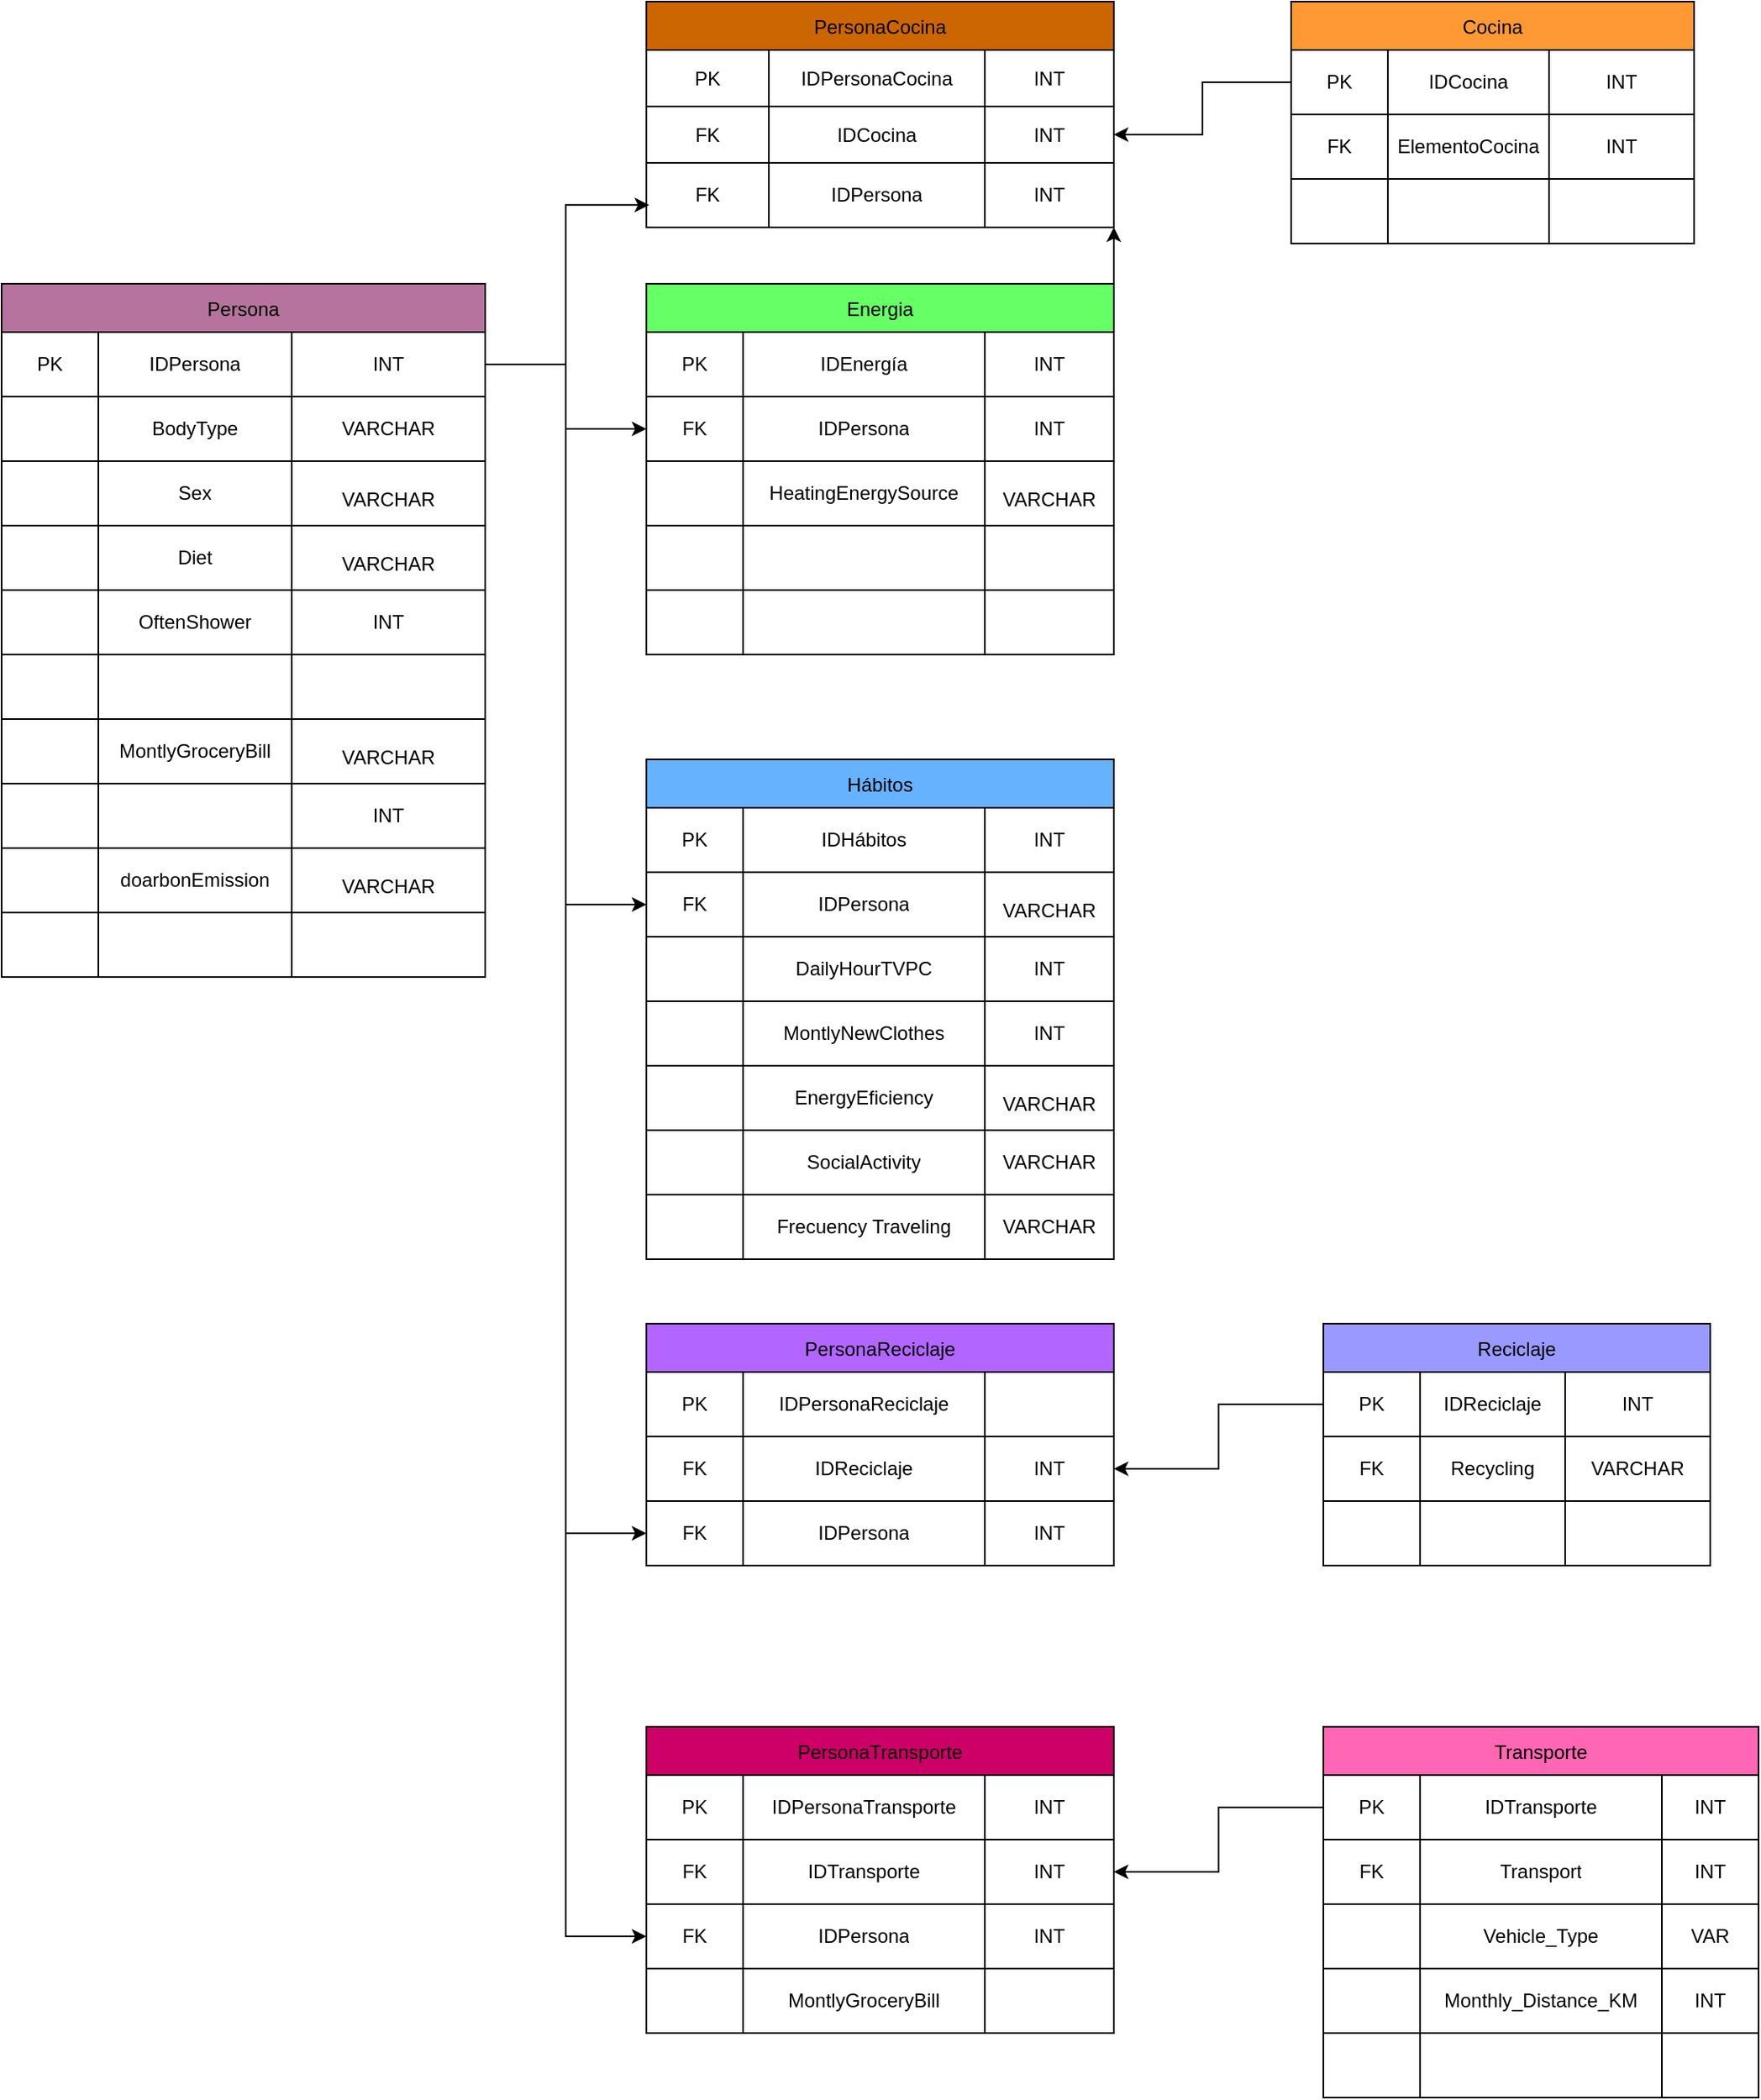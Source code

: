 <mxfile version="24.8.6">
  <diagram name="Page-1" id="e56a1550-8fbb-45ad-956c-1786394a9013">
    <mxGraphModel dx="955" dy="506" grid="1" gridSize="10" guides="1" tooltips="1" connect="1" arrows="1" fold="1" page="1" pageScale="1" pageWidth="1100" pageHeight="850" background="none" math="0" shadow="0">
      <root>
        <mxCell id="0" />
        <mxCell id="1" parent="0" />
        <mxCell id="qAAjHdVntC_g-5h1axJs-33" value="Persona" style="shape=table;startSize=30;container=1;collapsible=0;childLayout=tableLayout;fillColor=#B5739D;" parent="1" vertex="1">
          <mxGeometry x="80" y="425" width="300" height="430" as="geometry" />
        </mxCell>
        <mxCell id="qAAjHdVntC_g-5h1axJs-34" value="" style="shape=tableRow;horizontal=0;startSize=0;swimlaneHead=0;swimlaneBody=0;strokeColor=inherit;top=0;left=0;bottom=0;right=0;collapsible=0;dropTarget=0;fillColor=none;points=[[0,0.5],[1,0.5]];portConstraint=eastwest;" parent="qAAjHdVntC_g-5h1axJs-33" vertex="1">
          <mxGeometry y="30" width="300" height="40" as="geometry" />
        </mxCell>
        <mxCell id="qAAjHdVntC_g-5h1axJs-35" value="PK" style="shape=partialRectangle;html=1;whiteSpace=wrap;connectable=0;strokeColor=inherit;overflow=hidden;fillColor=none;top=0;left=0;bottom=0;right=0;pointerEvents=1;" parent="qAAjHdVntC_g-5h1axJs-34" vertex="1">
          <mxGeometry width="60" height="40" as="geometry">
            <mxRectangle width="60" height="40" as="alternateBounds" />
          </mxGeometry>
        </mxCell>
        <mxCell id="qAAjHdVntC_g-5h1axJs-36" value="&lt;font style=&quot;vertical-align: inherit;&quot;&gt;&lt;font style=&quot;vertical-align: inherit;&quot;&gt;IDPersona&lt;/font&gt;&lt;/font&gt;" style="shape=partialRectangle;html=1;whiteSpace=wrap;connectable=0;strokeColor=inherit;overflow=hidden;fillColor=none;top=0;left=0;bottom=0;right=0;pointerEvents=1;" parent="qAAjHdVntC_g-5h1axJs-34" vertex="1">
          <mxGeometry x="60" width="120" height="40" as="geometry">
            <mxRectangle width="120" height="40" as="alternateBounds" />
          </mxGeometry>
        </mxCell>
        <mxCell id="qAAjHdVntC_g-5h1axJs-37" value="&lt;font style=&quot;vertical-align: inherit;&quot;&gt;&lt;font style=&quot;vertical-align: inherit;&quot;&gt;INT&lt;/font&gt;&lt;/font&gt;" style="shape=partialRectangle;html=1;whiteSpace=wrap;connectable=0;strokeColor=inherit;overflow=hidden;fillColor=none;top=0;left=0;bottom=0;right=0;pointerEvents=1;" parent="qAAjHdVntC_g-5h1axJs-34" vertex="1">
          <mxGeometry x="180" width="120" height="40" as="geometry">
            <mxRectangle width="120" height="40" as="alternateBounds" />
          </mxGeometry>
        </mxCell>
        <mxCell id="qAAjHdVntC_g-5h1axJs-38" value="" style="shape=tableRow;horizontal=0;startSize=0;swimlaneHead=0;swimlaneBody=0;strokeColor=inherit;top=0;left=0;bottom=0;right=0;collapsible=0;dropTarget=0;fillColor=none;points=[[0,0.5],[1,0.5]];portConstraint=eastwest;" parent="qAAjHdVntC_g-5h1axJs-33" vertex="1">
          <mxGeometry y="70" width="300" height="40" as="geometry" />
        </mxCell>
        <mxCell id="qAAjHdVntC_g-5h1axJs-39" value="" style="shape=partialRectangle;html=1;whiteSpace=wrap;connectable=0;strokeColor=inherit;overflow=hidden;fillColor=none;top=0;left=0;bottom=0;right=0;pointerEvents=1;" parent="qAAjHdVntC_g-5h1axJs-38" vertex="1">
          <mxGeometry width="60" height="40" as="geometry">
            <mxRectangle width="60" height="40" as="alternateBounds" />
          </mxGeometry>
        </mxCell>
        <mxCell id="qAAjHdVntC_g-5h1axJs-40" value="&lt;font style=&quot;vertical-align: inherit;&quot;&gt;&lt;font style=&quot;vertical-align: inherit;&quot;&gt;BodyType&lt;/font&gt;&lt;/font&gt;" style="shape=partialRectangle;html=1;whiteSpace=wrap;connectable=0;strokeColor=inherit;overflow=hidden;fillColor=none;top=0;left=0;bottom=0;right=0;pointerEvents=1;" parent="qAAjHdVntC_g-5h1axJs-38" vertex="1">
          <mxGeometry x="60" width="120" height="40" as="geometry">
            <mxRectangle width="120" height="40" as="alternateBounds" />
          </mxGeometry>
        </mxCell>
        <mxCell id="qAAjHdVntC_g-5h1axJs-41" value="&lt;font style=&quot;vertical-align: inherit;&quot;&gt;&lt;font style=&quot;vertical-align: inherit;&quot;&gt;&lt;font style=&quot;vertical-align: inherit;&quot;&gt;&lt;font style=&quot;vertical-align: inherit;&quot;&gt;VARCHAR&lt;/font&gt;&lt;/font&gt;&lt;/font&gt;&lt;/font&gt;" style="shape=partialRectangle;html=1;whiteSpace=wrap;connectable=0;strokeColor=inherit;overflow=hidden;fillColor=none;top=0;left=0;bottom=0;right=0;pointerEvents=1;" parent="qAAjHdVntC_g-5h1axJs-38" vertex="1">
          <mxGeometry x="180" width="120" height="40" as="geometry">
            <mxRectangle width="120" height="40" as="alternateBounds" />
          </mxGeometry>
        </mxCell>
        <mxCell id="qAAjHdVntC_g-5h1axJs-42" value="" style="shape=tableRow;horizontal=0;startSize=0;swimlaneHead=0;swimlaneBody=0;strokeColor=inherit;top=0;left=0;bottom=0;right=0;collapsible=0;dropTarget=0;fillColor=none;points=[[0,0.5],[1,0.5]];portConstraint=eastwest;" parent="qAAjHdVntC_g-5h1axJs-33" vertex="1">
          <mxGeometry y="110" width="300" height="40" as="geometry" />
        </mxCell>
        <mxCell id="qAAjHdVntC_g-5h1axJs-43" value="" style="shape=partialRectangle;html=1;whiteSpace=wrap;connectable=0;strokeColor=inherit;overflow=hidden;fillColor=none;top=0;left=0;bottom=0;right=0;pointerEvents=1;" parent="qAAjHdVntC_g-5h1axJs-42" vertex="1">
          <mxGeometry width="60" height="40" as="geometry">
            <mxRectangle width="60" height="40" as="alternateBounds" />
          </mxGeometry>
        </mxCell>
        <mxCell id="qAAjHdVntC_g-5h1axJs-44" value="&lt;font style=&quot;vertical-align: inherit;&quot;&gt;&lt;font style=&quot;vertical-align: inherit;&quot;&gt;Sex&lt;/font&gt;&lt;/font&gt;" style="shape=partialRectangle;html=1;whiteSpace=wrap;connectable=0;strokeColor=inherit;overflow=hidden;fillColor=none;top=0;left=0;bottom=0;right=0;pointerEvents=1;" parent="qAAjHdVntC_g-5h1axJs-42" vertex="1">
          <mxGeometry x="60" width="120" height="40" as="geometry">
            <mxRectangle width="120" height="40" as="alternateBounds" />
          </mxGeometry>
        </mxCell>
        <UserObject label="&#xa;&lt;span style=&quot;color: rgb(0, 0, 0); font-family: Helvetica; font-size: 12px; font-style: normal; font-variant-ligatures: normal; font-variant-caps: normal; font-weight: 400; letter-spacing: normal; orphans: 2; text-align: center; text-indent: 0px; text-transform: none; widows: 2; word-spacing: 0px; -webkit-text-stroke-width: 0px; white-space: normal; background-color: rgb(251, 251, 251); text-decoration-thickness: initial; text-decoration-style: initial; text-decoration-color: initial; display: inline !important; float: none;&quot;&gt;VARCHAR&lt;/span&gt;&#xa;&#xa;" link="2024-11-13 16:24:00 0 [Note] InnoDB: File &#39;C:\xampp\mysql\data\ibtmp1&#39; size is now 12 MB.&#xa;2024-11-13 16:24:00 0 [Note] InnoDB: Waiting for purge to start&#xa;2024-11-13 16:24:00 0 [Note] InnoDB: 10.4.32 started; log sequence number 14615730; transaction id 108869&#xa;2024-11-13 16:24:00 0 [Note] Plugin &#39;FEEDBACK&#39; is disabled.&#xa;2024-11-13 16:24:00 0 [Note] InnoDB: Loading buffer pool(s) from C:\xampp\mysql\data\ib_buffer_pool&#xa;2024-11-13 16:24:00 0 [ERROR] Could not open mysql.plugin table. Some plugins may be not loaded&#xa;2024-11-13 16:24:00 0 [Note] InnoDB: Buffer pool(s) load completed at 241113 16:24:00&#xa;2024-11-13 16:24:00 0 [ERROR] Failed to initialize plugins.&#xa;2024-11-13 16:24:00 0 [ERROR] Aborting" id="qAAjHdVntC_g-5h1axJs-45">
          <mxCell style="shape=partialRectangle;html=1;whiteSpace=wrap;connectable=0;strokeColor=inherit;overflow=hidden;fillColor=none;top=0;left=0;bottom=0;right=0;pointerEvents=1;" parent="qAAjHdVntC_g-5h1axJs-42" vertex="1">
            <mxGeometry x="180" width="120" height="40" as="geometry">
              <mxRectangle width="120" height="40" as="alternateBounds" />
            </mxGeometry>
          </mxCell>
        </UserObject>
        <mxCell id="qAAjHdVntC_g-5h1axJs-46" value="" style="shape=tableRow;horizontal=0;startSize=0;swimlaneHead=0;swimlaneBody=0;strokeColor=inherit;top=0;left=0;bottom=0;right=0;collapsible=0;dropTarget=0;fillColor=none;points=[[0,0.5],[1,0.5]];portConstraint=eastwest;" parent="qAAjHdVntC_g-5h1axJs-33" vertex="1">
          <mxGeometry y="150" width="300" height="40" as="geometry" />
        </mxCell>
        <mxCell id="qAAjHdVntC_g-5h1axJs-47" value="" style="shape=partialRectangle;html=1;whiteSpace=wrap;connectable=0;strokeColor=inherit;overflow=hidden;fillColor=none;top=0;left=0;bottom=0;right=0;pointerEvents=1;" parent="qAAjHdVntC_g-5h1axJs-46" vertex="1">
          <mxGeometry width="60" height="40" as="geometry">
            <mxRectangle width="60" height="40" as="alternateBounds" />
          </mxGeometry>
        </mxCell>
        <mxCell id="qAAjHdVntC_g-5h1axJs-48" value="&lt;font style=&quot;vertical-align: inherit;&quot;&gt;&lt;font style=&quot;vertical-align: inherit;&quot;&gt;Diet&lt;/font&gt;&lt;/font&gt;" style="shape=partialRectangle;html=1;whiteSpace=wrap;connectable=0;strokeColor=inherit;overflow=hidden;fillColor=none;top=0;left=0;bottom=0;right=0;pointerEvents=1;" parent="qAAjHdVntC_g-5h1axJs-46" vertex="1">
          <mxGeometry x="60" width="120" height="40" as="geometry">
            <mxRectangle width="120" height="40" as="alternateBounds" />
          </mxGeometry>
        </mxCell>
        <mxCell id="qAAjHdVntC_g-5h1axJs-49" value="&#xa;&lt;span style=&quot;color: rgb(0, 0, 0); font-family: Helvetica; font-size: 12px; font-style: normal; font-variant-ligatures: normal; font-variant-caps: normal; font-weight: 400; letter-spacing: normal; orphans: 2; text-align: center; text-indent: 0px; text-transform: none; widows: 2; word-spacing: 0px; -webkit-text-stroke-width: 0px; white-space: normal; background-color: rgb(251, 251, 251); text-decoration-thickness: initial; text-decoration-style: initial; text-decoration-color: initial; display: inline !important; float: none;&quot;&gt;VARCHAR&lt;/span&gt;&#xa;&#xa;" style="shape=partialRectangle;html=1;whiteSpace=wrap;connectable=0;strokeColor=inherit;overflow=hidden;fillColor=none;top=0;left=0;bottom=0;right=0;pointerEvents=1;" parent="qAAjHdVntC_g-5h1axJs-46" vertex="1">
          <mxGeometry x="180" width="120" height="40" as="geometry">
            <mxRectangle width="120" height="40" as="alternateBounds" />
          </mxGeometry>
        </mxCell>
        <mxCell id="qAAjHdVntC_g-5h1axJs-50" value="" style="shape=tableRow;horizontal=0;startSize=0;swimlaneHead=0;swimlaneBody=0;strokeColor=inherit;top=0;left=0;bottom=0;right=0;collapsible=0;dropTarget=0;fillColor=none;points=[[0,0.5],[1,0.5]];portConstraint=eastwest;" parent="qAAjHdVntC_g-5h1axJs-33" vertex="1">
          <mxGeometry y="190" width="300" height="40" as="geometry" />
        </mxCell>
        <mxCell id="qAAjHdVntC_g-5h1axJs-51" value="" style="shape=partialRectangle;html=1;whiteSpace=wrap;connectable=0;strokeColor=inherit;overflow=hidden;fillColor=none;top=0;left=0;bottom=0;right=0;pointerEvents=1;" parent="qAAjHdVntC_g-5h1axJs-50" vertex="1">
          <mxGeometry width="60" height="40" as="geometry">
            <mxRectangle width="60" height="40" as="alternateBounds" />
          </mxGeometry>
        </mxCell>
        <mxCell id="qAAjHdVntC_g-5h1axJs-52" value="&lt;font style=&quot;vertical-align: inherit;&quot;&gt;&lt;font style=&quot;vertical-align: inherit;&quot;&gt;OftenShower&lt;/font&gt;&lt;/font&gt;" style="shape=partialRectangle;html=1;whiteSpace=wrap;connectable=0;strokeColor=inherit;overflow=hidden;fillColor=none;top=0;left=0;bottom=0;right=0;pointerEvents=1;" parent="qAAjHdVntC_g-5h1axJs-50" vertex="1">
          <mxGeometry x="60" width="120" height="40" as="geometry">
            <mxRectangle width="120" height="40" as="alternateBounds" />
          </mxGeometry>
        </mxCell>
        <mxCell id="qAAjHdVntC_g-5h1axJs-53" value="&lt;font style=&quot;vertical-align: inherit;&quot;&gt;&lt;font style=&quot;vertical-align: inherit;&quot;&gt;INT&lt;/font&gt;&lt;/font&gt;" style="shape=partialRectangle;html=1;whiteSpace=wrap;connectable=0;strokeColor=inherit;overflow=hidden;fillColor=none;top=0;left=0;bottom=0;right=0;pointerEvents=1;" parent="qAAjHdVntC_g-5h1axJs-50" vertex="1">
          <mxGeometry x="180" width="120" height="40" as="geometry">
            <mxRectangle width="120" height="40" as="alternateBounds" />
          </mxGeometry>
        </mxCell>
        <mxCell id="qAAjHdVntC_g-5h1axJs-54" value="" style="shape=tableRow;horizontal=0;startSize=0;swimlaneHead=0;swimlaneBody=0;strokeColor=inherit;top=0;left=0;bottom=0;right=0;collapsible=0;dropTarget=0;fillColor=none;points=[[0,0.5],[1,0.5]];portConstraint=eastwest;" parent="qAAjHdVntC_g-5h1axJs-33" vertex="1">
          <mxGeometry y="230" width="300" height="40" as="geometry" />
        </mxCell>
        <mxCell id="qAAjHdVntC_g-5h1axJs-55" value="" style="shape=partialRectangle;html=1;whiteSpace=wrap;connectable=0;strokeColor=inherit;overflow=hidden;fillColor=none;top=0;left=0;bottom=0;right=0;pointerEvents=1;" parent="qAAjHdVntC_g-5h1axJs-54" vertex="1">
          <mxGeometry width="60" height="40" as="geometry">
            <mxRectangle width="60" height="40" as="alternateBounds" />
          </mxGeometry>
        </mxCell>
        <mxCell id="qAAjHdVntC_g-5h1axJs-56" value="" style="shape=partialRectangle;html=1;whiteSpace=wrap;connectable=0;strokeColor=inherit;overflow=hidden;fillColor=none;top=0;left=0;bottom=0;right=0;pointerEvents=1;" parent="qAAjHdVntC_g-5h1axJs-54" vertex="1">
          <mxGeometry x="60" width="120" height="40" as="geometry">
            <mxRectangle width="120" height="40" as="alternateBounds" />
          </mxGeometry>
        </mxCell>
        <mxCell id="qAAjHdVntC_g-5h1axJs-57" value="" style="shape=partialRectangle;html=1;whiteSpace=wrap;connectable=0;strokeColor=inherit;overflow=hidden;fillColor=none;top=0;left=0;bottom=0;right=0;pointerEvents=1;" parent="qAAjHdVntC_g-5h1axJs-54" vertex="1">
          <mxGeometry x="180" width="120" height="40" as="geometry">
            <mxRectangle width="120" height="40" as="alternateBounds" />
          </mxGeometry>
        </mxCell>
        <mxCell id="qAAjHdVntC_g-5h1axJs-58" value="" style="shape=tableRow;horizontal=0;startSize=0;swimlaneHead=0;swimlaneBody=0;strokeColor=inherit;top=0;left=0;bottom=0;right=0;collapsible=0;dropTarget=0;fillColor=none;points=[[0,0.5],[1,0.5]];portConstraint=eastwest;" parent="qAAjHdVntC_g-5h1axJs-33" vertex="1">
          <mxGeometry y="270" width="300" height="40" as="geometry" />
        </mxCell>
        <mxCell id="qAAjHdVntC_g-5h1axJs-59" value="" style="shape=partialRectangle;html=1;whiteSpace=wrap;connectable=0;strokeColor=inherit;overflow=hidden;fillColor=none;top=0;left=0;bottom=0;right=0;pointerEvents=1;" parent="qAAjHdVntC_g-5h1axJs-58" vertex="1">
          <mxGeometry width="60" height="40" as="geometry">
            <mxRectangle width="60" height="40" as="alternateBounds" />
          </mxGeometry>
        </mxCell>
        <mxCell id="qAAjHdVntC_g-5h1axJs-60" value="&lt;font style=&quot;vertical-align: inherit;&quot;&gt;&lt;font style=&quot;vertical-align: inherit;&quot;&gt;MontlyGroceryBill&lt;/font&gt;&lt;/font&gt;" style="shape=partialRectangle;html=1;whiteSpace=wrap;connectable=0;strokeColor=inherit;overflow=hidden;fillColor=none;top=0;left=0;bottom=0;right=0;pointerEvents=1;" parent="qAAjHdVntC_g-5h1axJs-58" vertex="1">
          <mxGeometry x="60" width="120" height="40" as="geometry">
            <mxRectangle width="120" height="40" as="alternateBounds" />
          </mxGeometry>
        </mxCell>
        <mxCell id="qAAjHdVntC_g-5h1axJs-61" value="&#xa;&lt;span style=&quot;color: rgb(0, 0, 0); font-family: Helvetica; font-size: 12px; font-style: normal; font-variant-ligatures: normal; font-variant-caps: normal; font-weight: 400; letter-spacing: normal; orphans: 2; text-align: center; text-indent: 0px; text-transform: none; widows: 2; word-spacing: 0px; -webkit-text-stroke-width: 0px; white-space: normal; background-color: rgb(251, 251, 251); text-decoration-thickness: initial; text-decoration-style: initial; text-decoration-color: initial; display: inline !important; float: none;&quot;&gt;VARCHAR&lt;/span&gt;&#xa;&#xa;" style="shape=partialRectangle;html=1;whiteSpace=wrap;connectable=0;strokeColor=inherit;overflow=hidden;fillColor=none;top=0;left=0;bottom=0;right=0;pointerEvents=1;" parent="qAAjHdVntC_g-5h1axJs-58" vertex="1">
          <mxGeometry x="180" width="120" height="40" as="geometry">
            <mxRectangle width="120" height="40" as="alternateBounds" />
          </mxGeometry>
        </mxCell>
        <mxCell id="qAAjHdVntC_g-5h1axJs-62" value="" style="shape=tableRow;horizontal=0;startSize=0;swimlaneHead=0;swimlaneBody=0;strokeColor=inherit;top=0;left=0;bottom=0;right=0;collapsible=0;dropTarget=0;fillColor=none;points=[[0,0.5],[1,0.5]];portConstraint=eastwest;" parent="qAAjHdVntC_g-5h1axJs-33" vertex="1">
          <mxGeometry y="310" width="300" height="40" as="geometry" />
        </mxCell>
        <mxCell id="qAAjHdVntC_g-5h1axJs-63" value="" style="shape=partialRectangle;html=1;whiteSpace=wrap;connectable=0;strokeColor=inherit;overflow=hidden;fillColor=none;top=0;left=0;bottom=0;right=0;pointerEvents=1;" parent="qAAjHdVntC_g-5h1axJs-62" vertex="1">
          <mxGeometry width="60" height="40" as="geometry">
            <mxRectangle width="60" height="40" as="alternateBounds" />
          </mxGeometry>
        </mxCell>
        <mxCell id="qAAjHdVntC_g-5h1axJs-64" value="" style="shape=partialRectangle;html=1;whiteSpace=wrap;connectable=0;strokeColor=inherit;overflow=hidden;fillColor=none;top=0;left=0;bottom=0;right=0;pointerEvents=1;" parent="qAAjHdVntC_g-5h1axJs-62" vertex="1">
          <mxGeometry x="60" width="120" height="40" as="geometry">
            <mxRectangle width="120" height="40" as="alternateBounds" />
          </mxGeometry>
        </mxCell>
        <mxCell id="qAAjHdVntC_g-5h1axJs-65" value="&lt;font style=&quot;vertical-align: inherit;&quot;&gt;&lt;font style=&quot;vertical-align: inherit;&quot;&gt;INT&lt;/font&gt;&lt;/font&gt;" style="shape=partialRectangle;html=1;whiteSpace=wrap;connectable=0;strokeColor=inherit;overflow=hidden;fillColor=none;top=0;left=0;bottom=0;right=0;pointerEvents=1;" parent="qAAjHdVntC_g-5h1axJs-62" vertex="1">
          <mxGeometry x="180" width="120" height="40" as="geometry">
            <mxRectangle width="120" height="40" as="alternateBounds" />
          </mxGeometry>
        </mxCell>
        <mxCell id="qAAjHdVntC_g-5h1axJs-66" value="" style="shape=tableRow;horizontal=0;startSize=0;swimlaneHead=0;swimlaneBody=0;strokeColor=inherit;top=0;left=0;bottom=0;right=0;collapsible=0;dropTarget=0;fillColor=none;points=[[0,0.5],[1,0.5]];portConstraint=eastwest;" parent="qAAjHdVntC_g-5h1axJs-33" vertex="1">
          <mxGeometry y="350" width="300" height="40" as="geometry" />
        </mxCell>
        <mxCell id="qAAjHdVntC_g-5h1axJs-67" value="" style="shape=partialRectangle;html=1;whiteSpace=wrap;connectable=0;strokeColor=inherit;overflow=hidden;fillColor=none;top=0;left=0;bottom=0;right=0;pointerEvents=1;" parent="qAAjHdVntC_g-5h1axJs-66" vertex="1">
          <mxGeometry width="60" height="40" as="geometry">
            <mxRectangle width="60" height="40" as="alternateBounds" />
          </mxGeometry>
        </mxCell>
        <mxCell id="qAAjHdVntC_g-5h1axJs-68" value="&lt;font style=&quot;vertical-align: inherit;&quot;&gt;&lt;font style=&quot;vertical-align: inherit;&quot;&gt;doarbonEmission&lt;/font&gt;&lt;/font&gt;" style="shape=partialRectangle;html=1;whiteSpace=wrap;connectable=0;strokeColor=inherit;overflow=hidden;fillColor=none;top=0;left=0;bottom=0;right=0;pointerEvents=1;" parent="qAAjHdVntC_g-5h1axJs-66" vertex="1">
          <mxGeometry x="60" width="120" height="40" as="geometry">
            <mxRectangle width="120" height="40" as="alternateBounds" />
          </mxGeometry>
        </mxCell>
        <mxCell id="qAAjHdVntC_g-5h1axJs-69" value="&#xa;&lt;span style=&quot;color: rgb(0, 0, 0); font-family: Helvetica; font-size: 12px; font-style: normal; font-variant-ligatures: normal; font-variant-caps: normal; font-weight: 400; letter-spacing: normal; orphans: 2; text-align: center; text-indent: 0px; text-transform: none; widows: 2; word-spacing: 0px; -webkit-text-stroke-width: 0px; white-space: normal; background-color: rgb(251, 251, 251); text-decoration-thickness: initial; text-decoration-style: initial; text-decoration-color: initial; display: inline !important; float: none;&quot;&gt;VARCHAR&lt;/span&gt;&#xa;&#xa;" style="shape=partialRectangle;html=1;whiteSpace=wrap;connectable=0;strokeColor=inherit;overflow=hidden;fillColor=none;top=0;left=0;bottom=0;right=0;pointerEvents=1;" parent="qAAjHdVntC_g-5h1axJs-66" vertex="1">
          <mxGeometry x="180" width="120" height="40" as="geometry">
            <mxRectangle width="120" height="40" as="alternateBounds" />
          </mxGeometry>
        </mxCell>
        <mxCell id="qAAjHdVntC_g-5h1axJs-70" value="" style="shape=tableRow;horizontal=0;startSize=0;swimlaneHead=0;swimlaneBody=0;strokeColor=inherit;top=0;left=0;bottom=0;right=0;collapsible=0;dropTarget=0;fillColor=none;points=[[0,0.5],[1,0.5]];portConstraint=eastwest;" parent="qAAjHdVntC_g-5h1axJs-33" vertex="1">
          <mxGeometry y="390" width="300" height="40" as="geometry" />
        </mxCell>
        <mxCell id="qAAjHdVntC_g-5h1axJs-71" value="" style="shape=partialRectangle;html=1;whiteSpace=wrap;connectable=0;strokeColor=inherit;overflow=hidden;fillColor=none;top=0;left=0;bottom=0;right=0;pointerEvents=1;" parent="qAAjHdVntC_g-5h1axJs-70" vertex="1">
          <mxGeometry width="60" height="40" as="geometry">
            <mxRectangle width="60" height="40" as="alternateBounds" />
          </mxGeometry>
        </mxCell>
        <mxCell id="qAAjHdVntC_g-5h1axJs-72" value="" style="shape=partialRectangle;html=1;whiteSpace=wrap;connectable=0;strokeColor=inherit;overflow=hidden;fillColor=none;top=0;left=0;bottom=0;right=0;pointerEvents=1;" parent="qAAjHdVntC_g-5h1axJs-70" vertex="1">
          <mxGeometry x="60" width="120" height="40" as="geometry">
            <mxRectangle width="120" height="40" as="alternateBounds" />
          </mxGeometry>
        </mxCell>
        <mxCell id="qAAjHdVntC_g-5h1axJs-73" value="" style="shape=partialRectangle;html=1;whiteSpace=wrap;connectable=0;strokeColor=inherit;overflow=hidden;fillColor=none;top=0;left=0;bottom=0;right=0;pointerEvents=1;" parent="qAAjHdVntC_g-5h1axJs-70" vertex="1">
          <mxGeometry x="180" width="120" height="40" as="geometry">
            <mxRectangle width="120" height="40" as="alternateBounds" />
          </mxGeometry>
        </mxCell>
        <mxCell id="qAAjHdVntC_g-5h1axJs-87" value="Cocina" style="shape=table;startSize=30;container=1;collapsible=0;childLayout=tableLayout;fillColor=#FF9933;" parent="1" vertex="1">
          <mxGeometry x="880" y="250" width="250" height="150" as="geometry" />
        </mxCell>
        <mxCell id="qAAjHdVntC_g-5h1axJs-88" value="" style="shape=tableRow;horizontal=0;startSize=0;swimlaneHead=0;swimlaneBody=0;strokeColor=inherit;top=0;left=0;bottom=0;right=0;collapsible=0;dropTarget=0;fillColor=none;points=[[0,0.5],[1,0.5]];portConstraint=eastwest;" parent="qAAjHdVntC_g-5h1axJs-87" vertex="1">
          <mxGeometry y="30" width="250" height="40" as="geometry" />
        </mxCell>
        <mxCell id="qAAjHdVntC_g-5h1axJs-89" value="PK" style="shape=partialRectangle;html=1;whiteSpace=wrap;connectable=0;strokeColor=inherit;overflow=hidden;fillColor=none;top=0;left=0;bottom=0;right=0;pointerEvents=1;" parent="qAAjHdVntC_g-5h1axJs-88" vertex="1">
          <mxGeometry width="60" height="40" as="geometry">
            <mxRectangle width="60" height="40" as="alternateBounds" />
          </mxGeometry>
        </mxCell>
        <mxCell id="qAAjHdVntC_g-5h1axJs-90" value="&lt;font style=&quot;vertical-align: inherit;&quot;&gt;&lt;font style=&quot;vertical-align: inherit;&quot;&gt;IDCocina&lt;/font&gt;&lt;/font&gt;" style="shape=partialRectangle;html=1;whiteSpace=wrap;connectable=0;strokeColor=inherit;overflow=hidden;fillColor=none;top=0;left=0;bottom=0;right=0;pointerEvents=1;" parent="qAAjHdVntC_g-5h1axJs-88" vertex="1">
          <mxGeometry x="60" width="100" height="40" as="geometry">
            <mxRectangle width="100" height="40" as="alternateBounds" />
          </mxGeometry>
        </mxCell>
        <mxCell id="qAAjHdVntC_g-5h1axJs-91" value="&lt;font style=&quot;vertical-align: inherit;&quot;&gt;&lt;font style=&quot;vertical-align: inherit;&quot;&gt;INT&lt;/font&gt;&lt;/font&gt;" style="shape=partialRectangle;html=1;whiteSpace=wrap;connectable=0;strokeColor=inherit;overflow=hidden;fillColor=none;top=0;left=0;bottom=0;right=0;pointerEvents=1;" parent="qAAjHdVntC_g-5h1axJs-88" vertex="1">
          <mxGeometry x="160" width="90" height="40" as="geometry">
            <mxRectangle width="90" height="40" as="alternateBounds" />
          </mxGeometry>
        </mxCell>
        <mxCell id="qAAjHdVntC_g-5h1axJs-92" value="" style="shape=tableRow;horizontal=0;startSize=0;swimlaneHead=0;swimlaneBody=0;strokeColor=inherit;top=0;left=0;bottom=0;right=0;collapsible=0;dropTarget=0;fillColor=none;points=[[0,0.5],[1,0.5]];portConstraint=eastwest;" parent="qAAjHdVntC_g-5h1axJs-87" vertex="1">
          <mxGeometry y="70" width="250" height="40" as="geometry" />
        </mxCell>
        <mxCell id="qAAjHdVntC_g-5h1axJs-93" value="FK" style="shape=partialRectangle;html=1;whiteSpace=wrap;connectable=0;strokeColor=inherit;overflow=hidden;fillColor=none;top=0;left=0;bottom=0;right=0;pointerEvents=1;" parent="qAAjHdVntC_g-5h1axJs-92" vertex="1">
          <mxGeometry width="60" height="40" as="geometry">
            <mxRectangle width="60" height="40" as="alternateBounds" />
          </mxGeometry>
        </mxCell>
        <mxCell id="qAAjHdVntC_g-5h1axJs-94" value="ElementoCocina" style="shape=partialRectangle;html=1;whiteSpace=wrap;connectable=0;strokeColor=inherit;overflow=hidden;fillColor=none;top=0;left=0;bottom=0;right=0;pointerEvents=1;" parent="qAAjHdVntC_g-5h1axJs-92" vertex="1">
          <mxGeometry x="60" width="100" height="40" as="geometry">
            <mxRectangle width="100" height="40" as="alternateBounds" />
          </mxGeometry>
        </mxCell>
        <mxCell id="qAAjHdVntC_g-5h1axJs-95" value="&lt;font style=&quot;vertical-align: inherit;&quot;&gt;&lt;font style=&quot;vertical-align: inherit;&quot;&gt;INT&lt;/font&gt;&lt;/font&gt;" style="shape=partialRectangle;html=1;whiteSpace=wrap;connectable=0;strokeColor=inherit;overflow=hidden;fillColor=none;top=0;left=0;bottom=0;right=0;pointerEvents=1;" parent="qAAjHdVntC_g-5h1axJs-92" vertex="1">
          <mxGeometry x="160" width="90" height="40" as="geometry">
            <mxRectangle width="90" height="40" as="alternateBounds" />
          </mxGeometry>
        </mxCell>
        <mxCell id="qAAjHdVntC_g-5h1axJs-96" value="" style="shape=tableRow;horizontal=0;startSize=0;swimlaneHead=0;swimlaneBody=0;strokeColor=inherit;top=0;left=0;bottom=0;right=0;collapsible=0;dropTarget=0;fillColor=none;points=[[0,0.5],[1,0.5]];portConstraint=eastwest;" parent="qAAjHdVntC_g-5h1axJs-87" vertex="1">
          <mxGeometry y="110" width="250" height="40" as="geometry" />
        </mxCell>
        <mxCell id="qAAjHdVntC_g-5h1axJs-97" value="" style="shape=partialRectangle;html=1;whiteSpace=wrap;connectable=0;strokeColor=inherit;overflow=hidden;fillColor=none;top=0;left=0;bottom=0;right=0;pointerEvents=1;" parent="qAAjHdVntC_g-5h1axJs-96" vertex="1">
          <mxGeometry width="60" height="40" as="geometry">
            <mxRectangle width="60" height="40" as="alternateBounds" />
          </mxGeometry>
        </mxCell>
        <mxCell id="qAAjHdVntC_g-5h1axJs-98" value="" style="shape=partialRectangle;html=1;whiteSpace=wrap;connectable=0;strokeColor=inherit;overflow=hidden;fillColor=none;top=0;left=0;bottom=0;right=0;pointerEvents=1;" parent="qAAjHdVntC_g-5h1axJs-96" vertex="1">
          <mxGeometry x="60" width="100" height="40" as="geometry">
            <mxRectangle width="100" height="40" as="alternateBounds" />
          </mxGeometry>
        </mxCell>
        <mxCell id="qAAjHdVntC_g-5h1axJs-99" value="" style="shape=partialRectangle;html=1;whiteSpace=wrap;connectable=0;strokeColor=inherit;overflow=hidden;fillColor=none;top=0;left=0;bottom=0;right=0;pointerEvents=1;" parent="qAAjHdVntC_g-5h1axJs-96" vertex="1">
          <mxGeometry x="160" width="90" height="40" as="geometry">
            <mxRectangle width="90" height="40" as="alternateBounds" />
          </mxGeometry>
        </mxCell>
        <mxCell id="-ARrweazNg5HF71tEFUK-24" value="" style="edgeStyle=orthogonalEdgeStyle;rounded=0;orthogonalLoop=1;jettySize=auto;html=1;" parent="1" source="qAAjHdVntC_g-5h1axJs-117" target="-ARrweazNg5HF71tEFUK-23" edge="1">
          <mxGeometry relative="1" as="geometry" />
        </mxCell>
        <mxCell id="qAAjHdVntC_g-5h1axJs-117" value="Energia" style="shape=table;startSize=30;container=1;collapsible=0;childLayout=tableLayout;fillColor=#66FF66;" parent="1" vertex="1">
          <mxGeometry x="480" y="425" width="290" height="230" as="geometry" />
        </mxCell>
        <mxCell id="-ARrweazNg5HF71tEFUK-33" style="shape=tableRow;horizontal=0;startSize=0;swimlaneHead=0;swimlaneBody=0;strokeColor=inherit;top=0;left=0;bottom=0;right=0;collapsible=0;dropTarget=0;fillColor=none;points=[[0,0.5],[1,0.5]];portConstraint=eastwest;" parent="qAAjHdVntC_g-5h1axJs-117" vertex="1">
          <mxGeometry y="30" width="290" height="40" as="geometry" />
        </mxCell>
        <mxCell id="-ARrweazNg5HF71tEFUK-34" value="PK" style="shape=partialRectangle;html=1;whiteSpace=wrap;connectable=0;strokeColor=inherit;overflow=hidden;fillColor=none;top=0;left=0;bottom=0;right=0;pointerEvents=1;" parent="-ARrweazNg5HF71tEFUK-33" vertex="1">
          <mxGeometry width="60" height="40" as="geometry">
            <mxRectangle width="60" height="40" as="alternateBounds" />
          </mxGeometry>
        </mxCell>
        <mxCell id="-ARrweazNg5HF71tEFUK-35" value="IDEnergía" style="shape=partialRectangle;html=1;whiteSpace=wrap;connectable=0;strokeColor=inherit;overflow=hidden;fillColor=none;top=0;left=0;bottom=0;right=0;pointerEvents=1;" parent="-ARrweazNg5HF71tEFUK-33" vertex="1">
          <mxGeometry x="60" width="150" height="40" as="geometry">
            <mxRectangle width="150" height="40" as="alternateBounds" />
          </mxGeometry>
        </mxCell>
        <mxCell id="-ARrweazNg5HF71tEFUK-36" value="INT" style="shape=partialRectangle;html=1;whiteSpace=wrap;connectable=0;strokeColor=inherit;overflow=hidden;fillColor=none;top=0;left=0;bottom=0;right=0;pointerEvents=1;" parent="-ARrweazNg5HF71tEFUK-33" vertex="1">
          <mxGeometry x="210" width="80" height="40" as="geometry">
            <mxRectangle width="80" height="40" as="alternateBounds" />
          </mxGeometry>
        </mxCell>
        <mxCell id="qAAjHdVntC_g-5h1axJs-118" value="" style="shape=tableRow;horizontal=0;startSize=0;swimlaneHead=0;swimlaneBody=0;strokeColor=inherit;top=0;left=0;bottom=0;right=0;collapsible=0;dropTarget=0;fillColor=none;points=[[0,0.5],[1,0.5]];portConstraint=eastwest;" parent="qAAjHdVntC_g-5h1axJs-117" vertex="1">
          <mxGeometry y="70" width="290" height="40" as="geometry" />
        </mxCell>
        <mxCell id="qAAjHdVntC_g-5h1axJs-119" value="FK" style="shape=partialRectangle;html=1;whiteSpace=wrap;connectable=0;strokeColor=inherit;overflow=hidden;fillColor=none;top=0;left=0;bottom=0;right=0;pointerEvents=1;" parent="qAAjHdVntC_g-5h1axJs-118" vertex="1">
          <mxGeometry width="60" height="40" as="geometry">
            <mxRectangle width="60" height="40" as="alternateBounds" />
          </mxGeometry>
        </mxCell>
        <mxCell id="qAAjHdVntC_g-5h1axJs-120" value="IDPersona" style="shape=partialRectangle;html=1;whiteSpace=wrap;connectable=0;strokeColor=inherit;overflow=hidden;fillColor=none;top=0;left=0;bottom=0;right=0;pointerEvents=1;" parent="qAAjHdVntC_g-5h1axJs-118" vertex="1">
          <mxGeometry x="60" width="150" height="40" as="geometry">
            <mxRectangle width="150" height="40" as="alternateBounds" />
          </mxGeometry>
        </mxCell>
        <mxCell id="qAAjHdVntC_g-5h1axJs-121" value="&lt;font style=&quot;vertical-align: inherit;&quot;&gt;&lt;font style=&quot;vertical-align: inherit;&quot;&gt;INT&lt;/font&gt;&lt;/font&gt;" style="shape=partialRectangle;html=1;whiteSpace=wrap;connectable=0;strokeColor=inherit;overflow=hidden;fillColor=none;top=0;left=0;bottom=0;right=0;pointerEvents=1;" parent="qAAjHdVntC_g-5h1axJs-118" vertex="1">
          <mxGeometry x="210" width="80" height="40" as="geometry">
            <mxRectangle width="80" height="40" as="alternateBounds" />
          </mxGeometry>
        </mxCell>
        <mxCell id="qAAjHdVntC_g-5h1axJs-122" value="" style="shape=tableRow;horizontal=0;startSize=0;swimlaneHead=0;swimlaneBody=0;strokeColor=inherit;top=0;left=0;bottom=0;right=0;collapsible=0;dropTarget=0;fillColor=none;points=[[0,0.5],[1,0.5]];portConstraint=eastwest;" parent="qAAjHdVntC_g-5h1axJs-117" vertex="1">
          <mxGeometry y="110" width="290" height="40" as="geometry" />
        </mxCell>
        <mxCell id="qAAjHdVntC_g-5h1axJs-123" value="" style="shape=partialRectangle;html=1;whiteSpace=wrap;connectable=0;strokeColor=inherit;overflow=hidden;fillColor=none;top=0;left=0;bottom=0;right=0;pointerEvents=1;" parent="qAAjHdVntC_g-5h1axJs-122" vertex="1">
          <mxGeometry width="60" height="40" as="geometry">
            <mxRectangle width="60" height="40" as="alternateBounds" />
          </mxGeometry>
        </mxCell>
        <mxCell id="qAAjHdVntC_g-5h1axJs-124" value="HeatingEnergySource" style="shape=partialRectangle;html=1;whiteSpace=wrap;connectable=0;strokeColor=inherit;overflow=hidden;fillColor=none;top=0;left=0;bottom=0;right=0;pointerEvents=1;" parent="qAAjHdVntC_g-5h1axJs-122" vertex="1">
          <mxGeometry x="60" width="150" height="40" as="geometry">
            <mxRectangle width="150" height="40" as="alternateBounds" />
          </mxGeometry>
        </mxCell>
        <mxCell id="qAAjHdVntC_g-5h1axJs-125" value="&#xa;&lt;span style=&quot;color: rgb(0, 0, 0); font-family: Helvetica; font-size: 12px; font-style: normal; font-variant-ligatures: normal; font-variant-caps: normal; font-weight: 400; letter-spacing: normal; orphans: 2; text-align: center; text-indent: 0px; text-transform: none; widows: 2; word-spacing: 0px; -webkit-text-stroke-width: 0px; white-space: normal; background-color: rgb(251, 251, 251); text-decoration-thickness: initial; text-decoration-style: initial; text-decoration-color: initial; display: inline !important; float: none;&quot;&gt;VARCHAR&lt;/span&gt;&#xa;&#xa;" style="shape=partialRectangle;html=1;whiteSpace=wrap;connectable=0;strokeColor=inherit;overflow=hidden;fillColor=none;top=0;left=0;bottom=0;right=0;pointerEvents=1;" parent="qAAjHdVntC_g-5h1axJs-122" vertex="1">
          <mxGeometry x="210" width="80" height="40" as="geometry">
            <mxRectangle width="80" height="40" as="alternateBounds" />
          </mxGeometry>
        </mxCell>
        <mxCell id="qAAjHdVntC_g-5h1axJs-126" value="" style="shape=tableRow;horizontal=0;startSize=0;swimlaneHead=0;swimlaneBody=0;strokeColor=inherit;top=0;left=0;bottom=0;right=0;collapsible=0;dropTarget=0;fillColor=none;points=[[0,0.5],[1,0.5]];portConstraint=eastwest;" parent="qAAjHdVntC_g-5h1axJs-117" vertex="1">
          <mxGeometry y="150" width="290" height="40" as="geometry" />
        </mxCell>
        <mxCell id="qAAjHdVntC_g-5h1axJs-127" value="" style="shape=partialRectangle;html=1;whiteSpace=wrap;connectable=0;strokeColor=inherit;overflow=hidden;fillColor=none;top=0;left=0;bottom=0;right=0;pointerEvents=1;" parent="qAAjHdVntC_g-5h1axJs-126" vertex="1">
          <mxGeometry width="60" height="40" as="geometry">
            <mxRectangle width="60" height="40" as="alternateBounds" />
          </mxGeometry>
        </mxCell>
        <mxCell id="qAAjHdVntC_g-5h1axJs-128" value="" style="shape=partialRectangle;html=1;whiteSpace=wrap;connectable=0;strokeColor=inherit;overflow=hidden;fillColor=none;top=0;left=0;bottom=0;right=0;pointerEvents=1;" parent="qAAjHdVntC_g-5h1axJs-126" vertex="1">
          <mxGeometry x="60" width="150" height="40" as="geometry">
            <mxRectangle width="150" height="40" as="alternateBounds" />
          </mxGeometry>
        </mxCell>
        <mxCell id="qAAjHdVntC_g-5h1axJs-129" value="" style="shape=partialRectangle;html=1;whiteSpace=wrap;connectable=0;strokeColor=inherit;overflow=hidden;fillColor=none;top=0;left=0;bottom=0;right=0;pointerEvents=1;" parent="qAAjHdVntC_g-5h1axJs-126" vertex="1">
          <mxGeometry x="210" width="80" height="40" as="geometry">
            <mxRectangle width="80" height="40" as="alternateBounds" />
          </mxGeometry>
        </mxCell>
        <mxCell id="qAAjHdVntC_g-5h1axJs-130" value="" style="shape=tableRow;horizontal=0;startSize=0;swimlaneHead=0;swimlaneBody=0;strokeColor=inherit;top=0;left=0;bottom=0;right=0;collapsible=0;dropTarget=0;fillColor=none;points=[[0,0.5],[1,0.5]];portConstraint=eastwest;" parent="qAAjHdVntC_g-5h1axJs-117" vertex="1">
          <mxGeometry y="190" width="290" height="40" as="geometry" />
        </mxCell>
        <mxCell id="qAAjHdVntC_g-5h1axJs-131" value="" style="shape=partialRectangle;html=1;whiteSpace=wrap;connectable=0;strokeColor=inherit;overflow=hidden;fillColor=none;top=0;left=0;bottom=0;right=0;pointerEvents=1;" parent="qAAjHdVntC_g-5h1axJs-130" vertex="1">
          <mxGeometry width="60" height="40" as="geometry">
            <mxRectangle width="60" height="40" as="alternateBounds" />
          </mxGeometry>
        </mxCell>
        <mxCell id="qAAjHdVntC_g-5h1axJs-132" value="" style="shape=partialRectangle;html=1;whiteSpace=wrap;connectable=0;strokeColor=inherit;overflow=hidden;fillColor=none;top=0;left=0;bottom=0;right=0;pointerEvents=1;" parent="qAAjHdVntC_g-5h1axJs-130" vertex="1">
          <mxGeometry x="60" width="150" height="40" as="geometry">
            <mxRectangle width="150" height="40" as="alternateBounds" />
          </mxGeometry>
        </mxCell>
        <mxCell id="qAAjHdVntC_g-5h1axJs-133" value="" style="shape=partialRectangle;html=1;whiteSpace=wrap;connectable=0;strokeColor=inherit;overflow=hidden;fillColor=none;top=0;left=0;bottom=0;right=0;pointerEvents=1;" parent="qAAjHdVntC_g-5h1axJs-130" vertex="1">
          <mxGeometry x="210" width="80" height="40" as="geometry">
            <mxRectangle width="80" height="40" as="alternateBounds" />
          </mxGeometry>
        </mxCell>
        <mxCell id="qAAjHdVntC_g-5h1axJs-134" value="Hábitos" style="shape=table;startSize=30;container=1;collapsible=0;childLayout=tableLayout;fillColor=#66B2FF;" parent="1" vertex="1">
          <mxGeometry x="480" y="720" width="290" height="310" as="geometry" />
        </mxCell>
        <mxCell id="-ARrweazNg5HF71tEFUK-37" style="shape=tableRow;horizontal=0;startSize=0;swimlaneHead=0;swimlaneBody=0;strokeColor=inherit;top=0;left=0;bottom=0;right=0;collapsible=0;dropTarget=0;fillColor=none;points=[[0,0.5],[1,0.5]];portConstraint=eastwest;" parent="qAAjHdVntC_g-5h1axJs-134" vertex="1">
          <mxGeometry y="30" width="290" height="40" as="geometry" />
        </mxCell>
        <mxCell id="-ARrweazNg5HF71tEFUK-38" value="PK" style="shape=partialRectangle;html=1;whiteSpace=wrap;connectable=0;strokeColor=inherit;overflow=hidden;fillColor=none;top=0;left=0;bottom=0;right=0;pointerEvents=1;" parent="-ARrweazNg5HF71tEFUK-37" vertex="1">
          <mxGeometry width="60" height="40" as="geometry">
            <mxRectangle width="60" height="40" as="alternateBounds" />
          </mxGeometry>
        </mxCell>
        <mxCell id="-ARrweazNg5HF71tEFUK-39" value="IDHábitos" style="shape=partialRectangle;html=1;whiteSpace=wrap;connectable=0;strokeColor=inherit;overflow=hidden;fillColor=none;top=0;left=0;bottom=0;right=0;pointerEvents=1;" parent="-ARrweazNg5HF71tEFUK-37" vertex="1">
          <mxGeometry x="60" width="150" height="40" as="geometry">
            <mxRectangle width="150" height="40" as="alternateBounds" />
          </mxGeometry>
        </mxCell>
        <mxCell id="-ARrweazNg5HF71tEFUK-40" value="INT" style="shape=partialRectangle;html=1;whiteSpace=wrap;connectable=0;strokeColor=inherit;overflow=hidden;fillColor=none;top=0;left=0;bottom=0;right=0;pointerEvents=1;" parent="-ARrweazNg5HF71tEFUK-37" vertex="1">
          <mxGeometry x="210" width="80" height="40" as="geometry">
            <mxRectangle width="80" height="40" as="alternateBounds" />
          </mxGeometry>
        </mxCell>
        <mxCell id="qAAjHdVntC_g-5h1axJs-135" value="" style="shape=tableRow;horizontal=0;startSize=0;swimlaneHead=0;swimlaneBody=0;strokeColor=inherit;top=0;left=0;bottom=0;right=0;collapsible=0;dropTarget=0;fillColor=none;points=[[0,0.5],[1,0.5]];portConstraint=eastwest;" parent="qAAjHdVntC_g-5h1axJs-134" vertex="1">
          <mxGeometry y="70" width="290" height="40" as="geometry" />
        </mxCell>
        <mxCell id="qAAjHdVntC_g-5h1axJs-136" value="FK" style="shape=partialRectangle;html=1;whiteSpace=wrap;connectable=0;strokeColor=inherit;overflow=hidden;fillColor=none;top=0;left=0;bottom=0;right=0;pointerEvents=1;" parent="qAAjHdVntC_g-5h1axJs-135" vertex="1">
          <mxGeometry width="60" height="40" as="geometry">
            <mxRectangle width="60" height="40" as="alternateBounds" />
          </mxGeometry>
        </mxCell>
        <mxCell id="qAAjHdVntC_g-5h1axJs-137" value="IDPersona" style="shape=partialRectangle;html=1;whiteSpace=wrap;connectable=0;strokeColor=inherit;overflow=hidden;fillColor=none;top=0;left=0;bottom=0;right=0;pointerEvents=1;" parent="qAAjHdVntC_g-5h1axJs-135" vertex="1">
          <mxGeometry x="60" width="150" height="40" as="geometry">
            <mxRectangle width="150" height="40" as="alternateBounds" />
          </mxGeometry>
        </mxCell>
        <mxCell id="qAAjHdVntC_g-5h1axJs-138" value="&#xa;&lt;span style=&quot;color: rgb(0, 0, 0); font-family: Helvetica; font-size: 12px; font-style: normal; font-variant-ligatures: normal; font-variant-caps: normal; font-weight: 400; letter-spacing: normal; orphans: 2; text-align: center; text-indent: 0px; text-transform: none; widows: 2; word-spacing: 0px; -webkit-text-stroke-width: 0px; white-space: normal; background-color: rgb(251, 251, 251); text-decoration-thickness: initial; text-decoration-style: initial; text-decoration-color: initial; display: inline !important; float: none;&quot;&gt;VARCHAR&lt;/span&gt;&#xa;&#xa;" style="shape=partialRectangle;html=1;whiteSpace=wrap;connectable=0;strokeColor=inherit;overflow=hidden;fillColor=none;top=0;left=0;bottom=0;right=0;pointerEvents=1;" parent="qAAjHdVntC_g-5h1axJs-135" vertex="1">
          <mxGeometry x="210" width="80" height="40" as="geometry">
            <mxRectangle width="80" height="40" as="alternateBounds" />
          </mxGeometry>
        </mxCell>
        <mxCell id="qAAjHdVntC_g-5h1axJs-139" value="" style="shape=tableRow;horizontal=0;startSize=0;swimlaneHead=0;swimlaneBody=0;strokeColor=inherit;top=0;left=0;bottom=0;right=0;collapsible=0;dropTarget=0;fillColor=none;points=[[0,0.5],[1,0.5]];portConstraint=eastwest;" parent="qAAjHdVntC_g-5h1axJs-134" vertex="1">
          <mxGeometry y="110" width="290" height="40" as="geometry" />
        </mxCell>
        <mxCell id="qAAjHdVntC_g-5h1axJs-140" value="" style="shape=partialRectangle;html=1;whiteSpace=wrap;connectable=0;strokeColor=inherit;overflow=hidden;fillColor=none;top=0;left=0;bottom=0;right=0;pointerEvents=1;" parent="qAAjHdVntC_g-5h1axJs-139" vertex="1">
          <mxGeometry width="60" height="40" as="geometry">
            <mxRectangle width="60" height="40" as="alternateBounds" />
          </mxGeometry>
        </mxCell>
        <mxCell id="qAAjHdVntC_g-5h1axJs-141" value="DailyHourTVPC" style="shape=partialRectangle;html=1;whiteSpace=wrap;connectable=0;strokeColor=inherit;overflow=hidden;fillColor=none;top=0;left=0;bottom=0;right=0;pointerEvents=1;" parent="qAAjHdVntC_g-5h1axJs-139" vertex="1">
          <mxGeometry x="60" width="150" height="40" as="geometry">
            <mxRectangle width="150" height="40" as="alternateBounds" />
          </mxGeometry>
        </mxCell>
        <mxCell id="qAAjHdVntC_g-5h1axJs-142" value="&lt;font style=&quot;vertical-align: inherit;&quot;&gt;&lt;font style=&quot;vertical-align: inherit;&quot;&gt;INT&lt;/font&gt;&lt;/font&gt;" style="shape=partialRectangle;html=1;whiteSpace=wrap;connectable=0;strokeColor=inherit;overflow=hidden;fillColor=none;top=0;left=0;bottom=0;right=0;pointerEvents=1;" parent="qAAjHdVntC_g-5h1axJs-139" vertex="1">
          <mxGeometry x="210" width="80" height="40" as="geometry">
            <mxRectangle width="80" height="40" as="alternateBounds" />
          </mxGeometry>
        </mxCell>
        <mxCell id="qAAjHdVntC_g-5h1axJs-143" value="" style="shape=tableRow;horizontal=0;startSize=0;swimlaneHead=0;swimlaneBody=0;strokeColor=inherit;top=0;left=0;bottom=0;right=0;collapsible=0;dropTarget=0;fillColor=none;points=[[0,0.5],[1,0.5]];portConstraint=eastwest;" parent="qAAjHdVntC_g-5h1axJs-134" vertex="1">
          <mxGeometry y="150" width="290" height="40" as="geometry" />
        </mxCell>
        <mxCell id="qAAjHdVntC_g-5h1axJs-144" value="" style="shape=partialRectangle;html=1;whiteSpace=wrap;connectable=0;strokeColor=inherit;overflow=hidden;fillColor=none;top=0;left=0;bottom=0;right=0;pointerEvents=1;" parent="qAAjHdVntC_g-5h1axJs-143" vertex="1">
          <mxGeometry width="60" height="40" as="geometry">
            <mxRectangle width="60" height="40" as="alternateBounds" />
          </mxGeometry>
        </mxCell>
        <mxCell id="qAAjHdVntC_g-5h1axJs-145" value="MontlyNewClothes" style="shape=partialRectangle;html=1;whiteSpace=wrap;connectable=0;strokeColor=inherit;overflow=hidden;fillColor=none;top=0;left=0;bottom=0;right=0;pointerEvents=1;" parent="qAAjHdVntC_g-5h1axJs-143" vertex="1">
          <mxGeometry x="60" width="150" height="40" as="geometry">
            <mxRectangle width="150" height="40" as="alternateBounds" />
          </mxGeometry>
        </mxCell>
        <mxCell id="qAAjHdVntC_g-5h1axJs-146" value="&lt;font style=&quot;vertical-align: inherit;&quot;&gt;&lt;font style=&quot;vertical-align: inherit;&quot;&gt;INT&lt;/font&gt;&lt;/font&gt;" style="shape=partialRectangle;html=1;whiteSpace=wrap;connectable=0;strokeColor=inherit;overflow=hidden;fillColor=none;top=0;left=0;bottom=0;right=0;pointerEvents=1;" parent="qAAjHdVntC_g-5h1axJs-143" vertex="1">
          <mxGeometry x="210" width="80" height="40" as="geometry">
            <mxRectangle width="80" height="40" as="alternateBounds" />
          </mxGeometry>
        </mxCell>
        <mxCell id="qAAjHdVntC_g-5h1axJs-147" value="" style="shape=tableRow;horizontal=0;startSize=0;swimlaneHead=0;swimlaneBody=0;strokeColor=inherit;top=0;left=0;bottom=0;right=0;collapsible=0;dropTarget=0;fillColor=none;points=[[0,0.5],[1,0.5]];portConstraint=eastwest;" parent="qAAjHdVntC_g-5h1axJs-134" vertex="1">
          <mxGeometry y="190" width="290" height="40" as="geometry" />
        </mxCell>
        <mxCell id="qAAjHdVntC_g-5h1axJs-148" value="" style="shape=partialRectangle;html=1;whiteSpace=wrap;connectable=0;strokeColor=inherit;overflow=hidden;fillColor=none;top=0;left=0;bottom=0;right=0;pointerEvents=1;" parent="qAAjHdVntC_g-5h1axJs-147" vertex="1">
          <mxGeometry width="60" height="40" as="geometry">
            <mxRectangle width="60" height="40" as="alternateBounds" />
          </mxGeometry>
        </mxCell>
        <mxCell id="qAAjHdVntC_g-5h1axJs-149" value="EnergyEficiency" style="shape=partialRectangle;html=1;whiteSpace=wrap;connectable=0;strokeColor=inherit;overflow=hidden;fillColor=none;top=0;left=0;bottom=0;right=0;pointerEvents=1;" parent="qAAjHdVntC_g-5h1axJs-147" vertex="1">
          <mxGeometry x="60" width="150" height="40" as="geometry">
            <mxRectangle width="150" height="40" as="alternateBounds" />
          </mxGeometry>
        </mxCell>
        <mxCell id="qAAjHdVntC_g-5h1axJs-150" value="&#xa;&lt;span style=&quot;color: rgb(0, 0, 0); font-family: Helvetica; font-size: 12px; font-style: normal; font-variant-ligatures: normal; font-variant-caps: normal; font-weight: 400; letter-spacing: normal; orphans: 2; text-align: center; text-indent: 0px; text-transform: none; widows: 2; word-spacing: 0px; -webkit-text-stroke-width: 0px; white-space: normal; background-color: rgb(251, 251, 251); text-decoration-thickness: initial; text-decoration-style: initial; text-decoration-color: initial; display: inline !important; float: none;&quot;&gt;VARCHAR&lt;/span&gt;&#xa;&#xa;" style="shape=partialRectangle;html=1;whiteSpace=wrap;connectable=0;strokeColor=inherit;overflow=hidden;fillColor=none;top=0;left=0;bottom=0;right=0;pointerEvents=1;" parent="qAAjHdVntC_g-5h1axJs-147" vertex="1">
          <mxGeometry x="210" width="80" height="40" as="geometry">
            <mxRectangle width="80" height="40" as="alternateBounds" />
          </mxGeometry>
        </mxCell>
        <mxCell id="qAAjHdVntC_g-5h1axJs-151" value="" style="shape=tableRow;horizontal=0;startSize=0;swimlaneHead=0;swimlaneBody=0;strokeColor=inherit;top=0;left=0;bottom=0;right=0;collapsible=0;dropTarget=0;fillColor=none;points=[[0,0.5],[1,0.5]];portConstraint=eastwest;" parent="qAAjHdVntC_g-5h1axJs-134" vertex="1">
          <mxGeometry y="230" width="290" height="40" as="geometry" />
        </mxCell>
        <mxCell id="qAAjHdVntC_g-5h1axJs-152" value="" style="shape=partialRectangle;html=1;whiteSpace=wrap;connectable=0;strokeColor=inherit;overflow=hidden;fillColor=none;top=0;left=0;bottom=0;right=0;pointerEvents=1;" parent="qAAjHdVntC_g-5h1axJs-151" vertex="1">
          <mxGeometry width="60" height="40" as="geometry">
            <mxRectangle width="60" height="40" as="alternateBounds" />
          </mxGeometry>
        </mxCell>
        <mxCell id="qAAjHdVntC_g-5h1axJs-153" value="SocialActivity" style="shape=partialRectangle;html=1;whiteSpace=wrap;connectable=0;strokeColor=inherit;overflow=hidden;fillColor=none;top=0;left=0;bottom=0;right=0;pointerEvents=1;" parent="qAAjHdVntC_g-5h1axJs-151" vertex="1">
          <mxGeometry x="60" width="150" height="40" as="geometry">
            <mxRectangle width="150" height="40" as="alternateBounds" />
          </mxGeometry>
        </mxCell>
        <mxCell id="qAAjHdVntC_g-5h1axJs-154" value="VARCHAR" style="shape=partialRectangle;html=1;whiteSpace=wrap;connectable=0;strokeColor=inherit;overflow=hidden;fillColor=none;top=0;left=0;bottom=0;right=0;pointerEvents=1;" parent="qAAjHdVntC_g-5h1axJs-151" vertex="1">
          <mxGeometry x="210" width="80" height="40" as="geometry">
            <mxRectangle width="80" height="40" as="alternateBounds" />
          </mxGeometry>
        </mxCell>
        <mxCell id="MyTEUIifzUADu46f9sv2-15" style="shape=tableRow;horizontal=0;startSize=0;swimlaneHead=0;swimlaneBody=0;strokeColor=inherit;top=0;left=0;bottom=0;right=0;collapsible=0;dropTarget=0;fillColor=none;points=[[0,0.5],[1,0.5]];portConstraint=eastwest;" vertex="1" parent="qAAjHdVntC_g-5h1axJs-134">
          <mxGeometry y="270" width="290" height="40" as="geometry" />
        </mxCell>
        <mxCell id="MyTEUIifzUADu46f9sv2-16" style="shape=partialRectangle;html=1;whiteSpace=wrap;connectable=0;strokeColor=inherit;overflow=hidden;fillColor=none;top=0;left=0;bottom=0;right=0;pointerEvents=1;" vertex="1" parent="MyTEUIifzUADu46f9sv2-15">
          <mxGeometry width="60" height="40" as="geometry">
            <mxRectangle width="60" height="40" as="alternateBounds" />
          </mxGeometry>
        </mxCell>
        <mxCell id="MyTEUIifzUADu46f9sv2-17" value="Frecuency Traveling" style="shape=partialRectangle;html=1;whiteSpace=wrap;connectable=0;strokeColor=inherit;overflow=hidden;fillColor=none;top=0;left=0;bottom=0;right=0;pointerEvents=1;" vertex="1" parent="MyTEUIifzUADu46f9sv2-15">
          <mxGeometry x="60" width="150" height="40" as="geometry">
            <mxRectangle width="150" height="40" as="alternateBounds" />
          </mxGeometry>
        </mxCell>
        <mxCell id="MyTEUIifzUADu46f9sv2-18" value="VARCHAR" style="shape=partialRectangle;html=1;whiteSpace=wrap;connectable=0;strokeColor=inherit;overflow=hidden;fillColor=none;top=0;left=0;bottom=0;right=0;pointerEvents=1;" vertex="1" parent="MyTEUIifzUADu46f9sv2-15">
          <mxGeometry x="210" width="80" height="40" as="geometry">
            <mxRectangle width="80" height="40" as="alternateBounds" />
          </mxGeometry>
        </mxCell>
        <mxCell id="qAAjHdVntC_g-5h1axJs-164" value="Reciclaje" style="shape=table;startSize=30;container=1;collapsible=0;childLayout=tableLayout;fillColor=#9999FF;" parent="1" vertex="1">
          <mxGeometry x="900" y="1070" width="240" height="150" as="geometry" />
        </mxCell>
        <mxCell id="qAAjHdVntC_g-5h1axJs-165" value="" style="shape=tableRow;horizontal=0;startSize=0;swimlaneHead=0;swimlaneBody=0;strokeColor=inherit;top=0;left=0;bottom=0;right=0;collapsible=0;dropTarget=0;fillColor=none;points=[[0,0.5],[1,0.5]];portConstraint=eastwest;" parent="qAAjHdVntC_g-5h1axJs-164" vertex="1">
          <mxGeometry y="30" width="240" height="40" as="geometry" />
        </mxCell>
        <mxCell id="qAAjHdVntC_g-5h1axJs-166" value="PK" style="shape=partialRectangle;html=1;whiteSpace=wrap;connectable=0;strokeColor=inherit;overflow=hidden;fillColor=none;top=0;left=0;bottom=0;right=0;pointerEvents=1;" parent="qAAjHdVntC_g-5h1axJs-165" vertex="1">
          <mxGeometry width="60" height="40" as="geometry">
            <mxRectangle width="60" height="40" as="alternateBounds" />
          </mxGeometry>
        </mxCell>
        <mxCell id="qAAjHdVntC_g-5h1axJs-167" value="IDReciclaje" style="shape=partialRectangle;html=1;whiteSpace=wrap;connectable=0;strokeColor=inherit;overflow=hidden;fillColor=none;top=0;left=0;bottom=0;right=0;pointerEvents=1;" parent="qAAjHdVntC_g-5h1axJs-165" vertex="1">
          <mxGeometry x="60" width="90" height="40" as="geometry">
            <mxRectangle width="90" height="40" as="alternateBounds" />
          </mxGeometry>
        </mxCell>
        <mxCell id="qAAjHdVntC_g-5h1axJs-168" value="&lt;font style=&quot;vertical-align: inherit;&quot;&gt;&lt;font style=&quot;vertical-align: inherit;&quot;&gt;INT&lt;/font&gt;&lt;/font&gt;" style="shape=partialRectangle;html=1;whiteSpace=wrap;connectable=0;strokeColor=inherit;overflow=hidden;fillColor=none;top=0;left=0;bottom=0;right=0;pointerEvents=1;" parent="qAAjHdVntC_g-5h1axJs-165" vertex="1">
          <mxGeometry x="150" width="90" height="40" as="geometry">
            <mxRectangle width="90" height="40" as="alternateBounds" />
          </mxGeometry>
        </mxCell>
        <mxCell id="qAAjHdVntC_g-5h1axJs-169" value="" style="shape=tableRow;horizontal=0;startSize=0;swimlaneHead=0;swimlaneBody=0;strokeColor=inherit;top=0;left=0;bottom=0;right=0;collapsible=0;dropTarget=0;fillColor=none;points=[[0,0.5],[1,0.5]];portConstraint=eastwest;" parent="qAAjHdVntC_g-5h1axJs-164" vertex="1">
          <mxGeometry y="70" width="240" height="40" as="geometry" />
        </mxCell>
        <mxCell id="qAAjHdVntC_g-5h1axJs-170" value="FK" style="shape=partialRectangle;html=1;whiteSpace=wrap;connectable=0;strokeColor=inherit;overflow=hidden;fillColor=none;top=0;left=0;bottom=0;right=0;pointerEvents=1;" parent="qAAjHdVntC_g-5h1axJs-169" vertex="1">
          <mxGeometry width="60" height="40" as="geometry">
            <mxRectangle width="60" height="40" as="alternateBounds" />
          </mxGeometry>
        </mxCell>
        <mxCell id="qAAjHdVntC_g-5h1axJs-171" value="Recycling" style="shape=partialRectangle;html=1;whiteSpace=wrap;connectable=0;strokeColor=inherit;overflow=hidden;fillColor=none;top=0;left=0;bottom=0;right=0;pointerEvents=1;" parent="qAAjHdVntC_g-5h1axJs-169" vertex="1">
          <mxGeometry x="60" width="90" height="40" as="geometry">
            <mxRectangle width="90" height="40" as="alternateBounds" />
          </mxGeometry>
        </mxCell>
        <mxCell id="qAAjHdVntC_g-5h1axJs-172" value="VARCHAR" style="shape=partialRectangle;html=1;whiteSpace=wrap;connectable=0;strokeColor=inherit;overflow=hidden;fillColor=none;top=0;left=0;bottom=0;right=0;pointerEvents=1;" parent="qAAjHdVntC_g-5h1axJs-169" vertex="1">
          <mxGeometry x="150" width="90" height="40" as="geometry">
            <mxRectangle width="90" height="40" as="alternateBounds" />
          </mxGeometry>
        </mxCell>
        <mxCell id="qAAjHdVntC_g-5h1axJs-173" value="" style="shape=tableRow;horizontal=0;startSize=0;swimlaneHead=0;swimlaneBody=0;strokeColor=inherit;top=0;left=0;bottom=0;right=0;collapsible=0;dropTarget=0;fillColor=none;points=[[0,0.5],[1,0.5]];portConstraint=eastwest;" parent="qAAjHdVntC_g-5h1axJs-164" vertex="1">
          <mxGeometry y="110" width="240" height="40" as="geometry" />
        </mxCell>
        <mxCell id="qAAjHdVntC_g-5h1axJs-174" value="" style="shape=partialRectangle;html=1;whiteSpace=wrap;connectable=0;strokeColor=inherit;overflow=hidden;fillColor=none;top=0;left=0;bottom=0;right=0;pointerEvents=1;" parent="qAAjHdVntC_g-5h1axJs-173" vertex="1">
          <mxGeometry width="60" height="40" as="geometry">
            <mxRectangle width="60" height="40" as="alternateBounds" />
          </mxGeometry>
        </mxCell>
        <mxCell id="qAAjHdVntC_g-5h1axJs-175" value="" style="shape=partialRectangle;html=1;whiteSpace=wrap;connectable=0;strokeColor=inherit;overflow=hidden;fillColor=none;top=0;left=0;bottom=0;right=0;pointerEvents=1;" parent="qAAjHdVntC_g-5h1axJs-173" vertex="1">
          <mxGeometry x="60" width="90" height="40" as="geometry">
            <mxRectangle width="90" height="40" as="alternateBounds" />
          </mxGeometry>
        </mxCell>
        <mxCell id="qAAjHdVntC_g-5h1axJs-176" value="" style="shape=partialRectangle;html=1;whiteSpace=wrap;connectable=0;strokeColor=inherit;overflow=hidden;fillColor=none;top=0;left=0;bottom=0;right=0;pointerEvents=1;" parent="qAAjHdVntC_g-5h1axJs-173" vertex="1">
          <mxGeometry x="150" width="90" height="40" as="geometry">
            <mxRectangle width="90" height="40" as="alternateBounds" />
          </mxGeometry>
        </mxCell>
        <mxCell id="qAAjHdVntC_g-5h1axJs-178" style="edgeStyle=orthogonalEdgeStyle;rounded=0;orthogonalLoop=1;jettySize=auto;html=1;exitX=1;exitY=0.5;exitDx=0;exitDy=0;entryX=0;entryY=0.5;entryDx=0;entryDy=0;" parent="1" source="qAAjHdVntC_g-5h1axJs-34" target="qAAjHdVntC_g-5h1axJs-118" edge="1">
          <mxGeometry relative="1" as="geometry" />
        </mxCell>
        <mxCell id="qAAjHdVntC_g-5h1axJs-181" style="edgeStyle=orthogonalEdgeStyle;rounded=0;orthogonalLoop=1;jettySize=auto;html=1;exitX=1;exitY=0.5;exitDx=0;exitDy=0;" parent="1" source="qAAjHdVntC_g-5h1axJs-34" target="qAAjHdVntC_g-5h1axJs-135" edge="1">
          <mxGeometry relative="1" as="geometry" />
        </mxCell>
        <mxCell id="-ARrweazNg5HF71tEFUK-10" value="PersonaCocina" style="shape=table;startSize=30;container=1;collapsible=0;childLayout=tableLayout;fillColor=#CC6600;" parent="1" vertex="1">
          <mxGeometry x="480" y="250" width="290" height="140" as="geometry" />
        </mxCell>
        <mxCell id="MyTEUIifzUADu46f9sv2-3" style="shape=tableRow;horizontal=0;startSize=0;swimlaneHead=0;swimlaneBody=0;strokeColor=inherit;top=0;left=0;bottom=0;right=0;collapsible=0;dropTarget=0;fillColor=none;points=[[0,0.5],[1,0.5]];portConstraint=eastwest;" vertex="1" parent="-ARrweazNg5HF71tEFUK-10">
          <mxGeometry y="30" width="290" height="35" as="geometry" />
        </mxCell>
        <mxCell id="MyTEUIifzUADu46f9sv2-4" value="&lt;font style=&quot;vertical-align: inherit;&quot;&gt;&lt;font style=&quot;vertical-align: inherit;&quot;&gt;PK&lt;/font&gt;&lt;/font&gt;" style="shape=partialRectangle;html=1;whiteSpace=wrap;connectable=0;strokeColor=inherit;overflow=hidden;fillColor=none;top=0;left=0;bottom=0;right=0;pointerEvents=1;" vertex="1" parent="MyTEUIifzUADu46f9sv2-3">
          <mxGeometry width="76" height="35" as="geometry">
            <mxRectangle width="76" height="35" as="alternateBounds" />
          </mxGeometry>
        </mxCell>
        <mxCell id="MyTEUIifzUADu46f9sv2-5" value="&lt;font style=&quot;vertical-align: inherit;&quot;&gt;&lt;font style=&quot;vertical-align: inherit;&quot;&gt;IDPersonaCocina&lt;/font&gt;&lt;/font&gt;" style="shape=partialRectangle;html=1;whiteSpace=wrap;connectable=0;strokeColor=inherit;overflow=hidden;fillColor=none;top=0;left=0;bottom=0;right=0;pointerEvents=1;" vertex="1" parent="MyTEUIifzUADu46f9sv2-3">
          <mxGeometry x="76" width="134" height="35" as="geometry">
            <mxRectangle width="134" height="35" as="alternateBounds" />
          </mxGeometry>
        </mxCell>
        <mxCell id="MyTEUIifzUADu46f9sv2-6" value="INT" style="shape=partialRectangle;html=1;whiteSpace=wrap;connectable=0;strokeColor=inherit;overflow=hidden;fillColor=none;top=0;left=0;bottom=0;right=0;pointerEvents=1;" vertex="1" parent="MyTEUIifzUADu46f9sv2-3">
          <mxGeometry x="210" width="80" height="35" as="geometry">
            <mxRectangle width="80" height="35" as="alternateBounds" />
          </mxGeometry>
        </mxCell>
        <mxCell id="-ARrweazNg5HF71tEFUK-11" value="" style="shape=tableRow;horizontal=0;startSize=0;swimlaneHead=0;swimlaneBody=0;strokeColor=inherit;top=0;left=0;bottom=0;right=0;collapsible=0;dropTarget=0;fillColor=none;points=[[0,0.5],[1,0.5]];portConstraint=eastwest;" parent="-ARrweazNg5HF71tEFUK-10" vertex="1">
          <mxGeometry y="65" width="290" height="35" as="geometry" />
        </mxCell>
        <mxCell id="-ARrweazNg5HF71tEFUK-12" value="FK" style="shape=partialRectangle;html=1;whiteSpace=wrap;connectable=0;strokeColor=inherit;overflow=hidden;fillColor=none;top=0;left=0;bottom=0;right=0;pointerEvents=1;" parent="-ARrweazNg5HF71tEFUK-11" vertex="1">
          <mxGeometry width="76" height="35" as="geometry">
            <mxRectangle width="76" height="35" as="alternateBounds" />
          </mxGeometry>
        </mxCell>
        <mxCell id="-ARrweazNg5HF71tEFUK-13" value="IDCocina" style="shape=partialRectangle;html=1;whiteSpace=wrap;connectable=0;strokeColor=inherit;overflow=hidden;fillColor=none;top=0;left=0;bottom=0;right=0;pointerEvents=1;" parent="-ARrweazNg5HF71tEFUK-11" vertex="1">
          <mxGeometry x="76" width="134" height="35" as="geometry">
            <mxRectangle width="134" height="35" as="alternateBounds" />
          </mxGeometry>
        </mxCell>
        <mxCell id="-ARrweazNg5HF71tEFUK-14" value="INT" style="shape=partialRectangle;html=1;whiteSpace=wrap;connectable=0;strokeColor=inherit;overflow=hidden;fillColor=none;top=0;left=0;bottom=0;right=0;pointerEvents=1;" parent="-ARrweazNg5HF71tEFUK-11" vertex="1">
          <mxGeometry x="210" width="80" height="35" as="geometry">
            <mxRectangle width="80" height="35" as="alternateBounds" />
          </mxGeometry>
        </mxCell>
        <mxCell id="-ARrweazNg5HF71tEFUK-15" value="" style="shape=tableRow;horizontal=0;startSize=0;swimlaneHead=0;swimlaneBody=0;strokeColor=inherit;top=0;left=0;bottom=0;right=0;collapsible=0;dropTarget=0;fillColor=none;points=[[0,0.5],[1,0.5]];portConstraint=eastwest;" parent="-ARrweazNg5HF71tEFUK-10" vertex="1">
          <mxGeometry y="100" width="290" height="40" as="geometry" />
        </mxCell>
        <mxCell id="-ARrweazNg5HF71tEFUK-16" value="FK" style="shape=partialRectangle;html=1;whiteSpace=wrap;connectable=0;strokeColor=inherit;overflow=hidden;fillColor=none;top=0;left=0;bottom=0;right=0;pointerEvents=1;" parent="-ARrweazNg5HF71tEFUK-15" vertex="1">
          <mxGeometry width="76" height="40" as="geometry">
            <mxRectangle width="76" height="40" as="alternateBounds" />
          </mxGeometry>
        </mxCell>
        <mxCell id="-ARrweazNg5HF71tEFUK-17" value="IDPersona" style="shape=partialRectangle;html=1;whiteSpace=wrap;connectable=0;strokeColor=inherit;overflow=hidden;fillColor=none;top=0;left=0;bottom=0;right=0;pointerEvents=1;" parent="-ARrweazNg5HF71tEFUK-15" vertex="1">
          <mxGeometry x="76" width="134" height="40" as="geometry">
            <mxRectangle width="134" height="40" as="alternateBounds" />
          </mxGeometry>
        </mxCell>
        <mxCell id="-ARrweazNg5HF71tEFUK-18" value="INT" style="shape=partialRectangle;html=1;whiteSpace=wrap;connectable=0;strokeColor=inherit;overflow=hidden;fillColor=none;top=0;left=0;bottom=0;right=0;pointerEvents=1;" parent="-ARrweazNg5HF71tEFUK-15" vertex="1">
          <mxGeometry x="210" width="80" height="40" as="geometry">
            <mxRectangle width="80" height="40" as="alternateBounds" />
          </mxGeometry>
        </mxCell>
        <mxCell id="-ARrweazNg5HF71tEFUK-23" value="" style="whiteSpace=wrap;html=1;fillColor=#66FF66;startSize=30;" parent="-ARrweazNg5HF71tEFUK-15" vertex="1">
          <mxGeometry x="290" width="NaN" height="40" as="geometry">
            <mxRectangle width="NaN" height="40" as="alternateBounds" />
          </mxGeometry>
        </mxCell>
        <mxCell id="-ARrweazNg5HF71tEFUK-22" style="edgeStyle=orthogonalEdgeStyle;rounded=0;orthogonalLoop=1;jettySize=auto;html=1;exitX=1;exitY=0.5;exitDx=0;exitDy=0;entryX=0.006;entryY=0.653;entryDx=0;entryDy=0;entryPerimeter=0;" parent="1" source="qAAjHdVntC_g-5h1axJs-34" target="-ARrweazNg5HF71tEFUK-15" edge="1">
          <mxGeometry relative="1" as="geometry" />
        </mxCell>
        <mxCell id="-ARrweazNg5HF71tEFUK-42" style="edgeStyle=orthogonalEdgeStyle;rounded=0;orthogonalLoop=1;jettySize=auto;html=1;exitX=0;exitY=0.5;exitDx=0;exitDy=0;entryX=1;entryY=0.5;entryDx=0;entryDy=0;" parent="1" source="qAAjHdVntC_g-5h1axJs-88" target="-ARrweazNg5HF71tEFUK-11" edge="1">
          <mxGeometry relative="1" as="geometry" />
        </mxCell>
        <mxCell id="-ARrweazNg5HF71tEFUK-56" value="PersonaReciclaje" style="shape=table;startSize=30;container=1;collapsible=0;childLayout=tableLayout;fillColor=#B266FF;" parent="1" vertex="1">
          <mxGeometry x="480" y="1070" width="290" height="150" as="geometry" />
        </mxCell>
        <mxCell id="MyTEUIifzUADu46f9sv2-7" style="shape=tableRow;horizontal=0;startSize=0;swimlaneHead=0;swimlaneBody=0;strokeColor=inherit;top=0;left=0;bottom=0;right=0;collapsible=0;dropTarget=0;fillColor=none;points=[[0,0.5],[1,0.5]];portConstraint=eastwest;" vertex="1" parent="-ARrweazNg5HF71tEFUK-56">
          <mxGeometry y="30" width="290" height="40" as="geometry" />
        </mxCell>
        <mxCell id="MyTEUIifzUADu46f9sv2-8" value="&lt;font style=&quot;vertical-align: inherit;&quot;&gt;&lt;font style=&quot;vertical-align: inherit;&quot;&gt;PK&lt;/font&gt;&lt;/font&gt;" style="shape=partialRectangle;html=1;whiteSpace=wrap;connectable=0;strokeColor=inherit;overflow=hidden;fillColor=none;top=0;left=0;bottom=0;right=0;pointerEvents=1;" vertex="1" parent="MyTEUIifzUADu46f9sv2-7">
          <mxGeometry width="60" height="40" as="geometry">
            <mxRectangle width="60" height="40" as="alternateBounds" />
          </mxGeometry>
        </mxCell>
        <mxCell id="MyTEUIifzUADu46f9sv2-9" value="&lt;font style=&quot;vertical-align: inherit;&quot;&gt;&lt;font style=&quot;vertical-align: inherit;&quot;&gt;IDPersonaReciclaje&lt;/font&gt;&lt;/font&gt;" style="shape=partialRectangle;html=1;whiteSpace=wrap;connectable=0;strokeColor=inherit;overflow=hidden;fillColor=none;top=0;left=0;bottom=0;right=0;pointerEvents=1;" vertex="1" parent="MyTEUIifzUADu46f9sv2-7">
          <mxGeometry x="60" width="150" height="40" as="geometry">
            <mxRectangle width="150" height="40" as="alternateBounds" />
          </mxGeometry>
        </mxCell>
        <mxCell id="MyTEUIifzUADu46f9sv2-10" style="shape=partialRectangle;html=1;whiteSpace=wrap;connectable=0;strokeColor=inherit;overflow=hidden;fillColor=none;top=0;left=0;bottom=0;right=0;pointerEvents=1;" vertex="1" parent="MyTEUIifzUADu46f9sv2-7">
          <mxGeometry x="210" width="80" height="40" as="geometry">
            <mxRectangle width="80" height="40" as="alternateBounds" />
          </mxGeometry>
        </mxCell>
        <mxCell id="-ARrweazNg5HF71tEFUK-57" value="" style="shape=tableRow;horizontal=0;startSize=0;swimlaneHead=0;swimlaneBody=0;strokeColor=inherit;top=0;left=0;bottom=0;right=0;collapsible=0;dropTarget=0;fillColor=none;points=[[0,0.5],[1,0.5]];portConstraint=eastwest;" parent="-ARrweazNg5HF71tEFUK-56" vertex="1">
          <mxGeometry y="70" width="290" height="40" as="geometry" />
        </mxCell>
        <mxCell id="-ARrweazNg5HF71tEFUK-58" value="FK" style="shape=partialRectangle;html=1;whiteSpace=wrap;connectable=0;strokeColor=inherit;overflow=hidden;fillColor=none;top=0;left=0;bottom=0;right=0;pointerEvents=1;" parent="-ARrweazNg5HF71tEFUK-57" vertex="1">
          <mxGeometry width="60" height="40" as="geometry">
            <mxRectangle width="60" height="40" as="alternateBounds" />
          </mxGeometry>
        </mxCell>
        <mxCell id="-ARrweazNg5HF71tEFUK-59" value="IDReciclaje" style="shape=partialRectangle;html=1;whiteSpace=wrap;connectable=0;strokeColor=inherit;overflow=hidden;fillColor=none;top=0;left=0;bottom=0;right=0;pointerEvents=1;" parent="-ARrweazNg5HF71tEFUK-57" vertex="1">
          <mxGeometry x="60" width="150" height="40" as="geometry">
            <mxRectangle width="150" height="40" as="alternateBounds" />
          </mxGeometry>
        </mxCell>
        <mxCell id="-ARrweazNg5HF71tEFUK-60" value="INT" style="shape=partialRectangle;html=1;whiteSpace=wrap;connectable=0;strokeColor=inherit;overflow=hidden;fillColor=none;top=0;left=0;bottom=0;right=0;pointerEvents=1;" parent="-ARrweazNg5HF71tEFUK-57" vertex="1">
          <mxGeometry x="210" width="80" height="40" as="geometry">
            <mxRectangle width="80" height="40" as="alternateBounds" />
          </mxGeometry>
        </mxCell>
        <mxCell id="-ARrweazNg5HF71tEFUK-61" value="" style="shape=tableRow;horizontal=0;startSize=0;swimlaneHead=0;swimlaneBody=0;strokeColor=inherit;top=0;left=0;bottom=0;right=0;collapsible=0;dropTarget=0;fillColor=none;points=[[0,0.5],[1,0.5]];portConstraint=eastwest;" parent="-ARrweazNg5HF71tEFUK-56" vertex="1">
          <mxGeometry y="110" width="290" height="40" as="geometry" />
        </mxCell>
        <mxCell id="-ARrweazNg5HF71tEFUK-62" value="FK" style="shape=partialRectangle;html=1;whiteSpace=wrap;connectable=0;strokeColor=inherit;overflow=hidden;fillColor=none;top=0;left=0;bottom=0;right=0;pointerEvents=1;" parent="-ARrweazNg5HF71tEFUK-61" vertex="1">
          <mxGeometry width="60" height="40" as="geometry">
            <mxRectangle width="60" height="40" as="alternateBounds" />
          </mxGeometry>
        </mxCell>
        <mxCell id="-ARrweazNg5HF71tEFUK-63" value="IDPersona" style="shape=partialRectangle;html=1;whiteSpace=wrap;connectable=0;strokeColor=inherit;overflow=hidden;fillColor=none;top=0;left=0;bottom=0;right=0;pointerEvents=1;" parent="-ARrweazNg5HF71tEFUK-61" vertex="1">
          <mxGeometry x="60" width="150" height="40" as="geometry">
            <mxRectangle width="150" height="40" as="alternateBounds" />
          </mxGeometry>
        </mxCell>
        <mxCell id="-ARrweazNg5HF71tEFUK-64" value="INT" style="shape=partialRectangle;html=1;whiteSpace=wrap;connectable=0;strokeColor=inherit;overflow=hidden;fillColor=none;top=0;left=0;bottom=0;right=0;pointerEvents=1;" parent="-ARrweazNg5HF71tEFUK-61" vertex="1">
          <mxGeometry x="210" width="80" height="40" as="geometry">
            <mxRectangle width="80" height="40" as="alternateBounds" />
          </mxGeometry>
        </mxCell>
        <mxCell id="-ARrweazNg5HF71tEFUK-68" style="edgeStyle=orthogonalEdgeStyle;rounded=0;orthogonalLoop=1;jettySize=auto;html=1;exitX=1;exitY=0.5;exitDx=0;exitDy=0;entryX=0;entryY=0.5;entryDx=0;entryDy=0;" parent="1" source="qAAjHdVntC_g-5h1axJs-34" target="-ARrweazNg5HF71tEFUK-61" edge="1">
          <mxGeometry relative="1" as="geometry" />
        </mxCell>
        <mxCell id="-ARrweazNg5HF71tEFUK-70" style="edgeStyle=orthogonalEdgeStyle;rounded=0;orthogonalLoop=1;jettySize=auto;html=1;exitX=0;exitY=0.5;exitDx=0;exitDy=0;entryX=1;entryY=0.5;entryDx=0;entryDy=0;" parent="1" source="qAAjHdVntC_g-5h1axJs-165" target="-ARrweazNg5HF71tEFUK-57" edge="1">
          <mxGeometry relative="1" as="geometry" />
        </mxCell>
        <mxCell id="-ARrweazNg5HF71tEFUK-72" value="PersonaTransporte" style="shape=table;startSize=30;container=1;collapsible=0;childLayout=tableLayout;fillColor=#CC0066;" parent="1" vertex="1">
          <mxGeometry x="480" y="1320" width="290" height="190" as="geometry" />
        </mxCell>
        <mxCell id="MyTEUIifzUADu46f9sv2-11" style="shape=tableRow;horizontal=0;startSize=0;swimlaneHead=0;swimlaneBody=0;strokeColor=inherit;top=0;left=0;bottom=0;right=0;collapsible=0;dropTarget=0;fillColor=none;points=[[0,0.5],[1,0.5]];portConstraint=eastwest;" vertex="1" parent="-ARrweazNg5HF71tEFUK-72">
          <mxGeometry y="30" width="290" height="40" as="geometry" />
        </mxCell>
        <mxCell id="MyTEUIifzUADu46f9sv2-12" value="&lt;font style=&quot;vertical-align: inherit;&quot;&gt;&lt;font style=&quot;vertical-align: inherit;&quot;&gt;PK&lt;/font&gt;&lt;/font&gt;" style="shape=partialRectangle;html=1;whiteSpace=wrap;connectable=0;strokeColor=inherit;overflow=hidden;fillColor=none;top=0;left=0;bottom=0;right=0;pointerEvents=1;" vertex="1" parent="MyTEUIifzUADu46f9sv2-11">
          <mxGeometry width="60" height="40" as="geometry">
            <mxRectangle width="60" height="40" as="alternateBounds" />
          </mxGeometry>
        </mxCell>
        <mxCell id="MyTEUIifzUADu46f9sv2-13" value="&lt;font style=&quot;vertical-align: inherit;&quot;&gt;&lt;font style=&quot;vertical-align: inherit;&quot;&gt;IDPersonaTransporte&lt;/font&gt;&lt;/font&gt;" style="shape=partialRectangle;html=1;whiteSpace=wrap;connectable=0;strokeColor=inherit;overflow=hidden;fillColor=none;top=0;left=0;bottom=0;right=0;pointerEvents=1;" vertex="1" parent="MyTEUIifzUADu46f9sv2-11">
          <mxGeometry x="60" width="150" height="40" as="geometry">
            <mxRectangle width="150" height="40" as="alternateBounds" />
          </mxGeometry>
        </mxCell>
        <mxCell id="MyTEUIifzUADu46f9sv2-14" value="INT" style="shape=partialRectangle;html=1;whiteSpace=wrap;connectable=0;strokeColor=inherit;overflow=hidden;fillColor=none;top=0;left=0;bottom=0;right=0;pointerEvents=1;" vertex="1" parent="MyTEUIifzUADu46f9sv2-11">
          <mxGeometry x="210" width="80" height="40" as="geometry">
            <mxRectangle width="80" height="40" as="alternateBounds" />
          </mxGeometry>
        </mxCell>
        <mxCell id="-ARrweazNg5HF71tEFUK-73" value="" style="shape=tableRow;horizontal=0;startSize=0;swimlaneHead=0;swimlaneBody=0;strokeColor=inherit;top=0;left=0;bottom=0;right=0;collapsible=0;dropTarget=0;fillColor=none;points=[[0,0.5],[1,0.5]];portConstraint=eastwest;" parent="-ARrweazNg5HF71tEFUK-72" vertex="1">
          <mxGeometry y="70" width="290" height="40" as="geometry" />
        </mxCell>
        <mxCell id="-ARrweazNg5HF71tEFUK-74" value="FK" style="shape=partialRectangle;html=1;whiteSpace=wrap;connectable=0;strokeColor=inherit;overflow=hidden;fillColor=none;top=0;left=0;bottom=0;right=0;pointerEvents=1;" parent="-ARrweazNg5HF71tEFUK-73" vertex="1">
          <mxGeometry width="60" height="40" as="geometry">
            <mxRectangle width="60" height="40" as="alternateBounds" />
          </mxGeometry>
        </mxCell>
        <mxCell id="-ARrweazNg5HF71tEFUK-75" value="IDTransporte" style="shape=partialRectangle;html=1;whiteSpace=wrap;connectable=0;strokeColor=inherit;overflow=hidden;fillColor=none;top=0;left=0;bottom=0;right=0;pointerEvents=1;" parent="-ARrweazNg5HF71tEFUK-73" vertex="1">
          <mxGeometry x="60" width="150" height="40" as="geometry">
            <mxRectangle width="150" height="40" as="alternateBounds" />
          </mxGeometry>
        </mxCell>
        <mxCell id="-ARrweazNg5HF71tEFUK-76" value="INT" style="shape=partialRectangle;html=1;whiteSpace=wrap;connectable=0;strokeColor=inherit;overflow=hidden;fillColor=none;top=0;left=0;bottom=0;right=0;pointerEvents=1;" parent="-ARrweazNg5HF71tEFUK-73" vertex="1">
          <mxGeometry x="210" width="80" height="40" as="geometry">
            <mxRectangle width="80" height="40" as="alternateBounds" />
          </mxGeometry>
        </mxCell>
        <mxCell id="-ARrweazNg5HF71tEFUK-77" value="" style="shape=tableRow;horizontal=0;startSize=0;swimlaneHead=0;swimlaneBody=0;strokeColor=inherit;top=0;left=0;bottom=0;right=0;collapsible=0;dropTarget=0;fillColor=none;points=[[0,0.5],[1,0.5]];portConstraint=eastwest;" parent="-ARrweazNg5HF71tEFUK-72" vertex="1">
          <mxGeometry y="110" width="290" height="40" as="geometry" />
        </mxCell>
        <mxCell id="-ARrweazNg5HF71tEFUK-78" value="FK" style="shape=partialRectangle;html=1;whiteSpace=wrap;connectable=0;strokeColor=inherit;overflow=hidden;fillColor=none;top=0;left=0;bottom=0;right=0;pointerEvents=1;" parent="-ARrweazNg5HF71tEFUK-77" vertex="1">
          <mxGeometry width="60" height="40" as="geometry">
            <mxRectangle width="60" height="40" as="alternateBounds" />
          </mxGeometry>
        </mxCell>
        <mxCell id="-ARrweazNg5HF71tEFUK-79" value="IDPersona" style="shape=partialRectangle;html=1;whiteSpace=wrap;connectable=0;strokeColor=inherit;overflow=hidden;fillColor=none;top=0;left=0;bottom=0;right=0;pointerEvents=1;" parent="-ARrweazNg5HF71tEFUK-77" vertex="1">
          <mxGeometry x="60" width="150" height="40" as="geometry">
            <mxRectangle width="150" height="40" as="alternateBounds" />
          </mxGeometry>
        </mxCell>
        <mxCell id="-ARrweazNg5HF71tEFUK-80" value="INT" style="shape=partialRectangle;html=1;whiteSpace=wrap;connectable=0;strokeColor=inherit;overflow=hidden;fillColor=none;top=0;left=0;bottom=0;right=0;pointerEvents=1;" parent="-ARrweazNg5HF71tEFUK-77" vertex="1">
          <mxGeometry x="210" width="80" height="40" as="geometry">
            <mxRectangle width="80" height="40" as="alternateBounds" />
          </mxGeometry>
        </mxCell>
        <mxCell id="MyTEUIifzUADu46f9sv2-19" style="shape=tableRow;horizontal=0;startSize=0;swimlaneHead=0;swimlaneBody=0;strokeColor=inherit;top=0;left=0;bottom=0;right=0;collapsible=0;dropTarget=0;fillColor=none;points=[[0,0.5],[1,0.5]];portConstraint=eastwest;" vertex="1" parent="-ARrweazNg5HF71tEFUK-72">
          <mxGeometry y="150" width="290" height="40" as="geometry" />
        </mxCell>
        <mxCell id="MyTEUIifzUADu46f9sv2-20" style="shape=partialRectangle;html=1;whiteSpace=wrap;connectable=0;strokeColor=inherit;overflow=hidden;fillColor=none;top=0;left=0;bottom=0;right=0;pointerEvents=1;" vertex="1" parent="MyTEUIifzUADu46f9sv2-19">
          <mxGeometry width="60" height="40" as="geometry">
            <mxRectangle width="60" height="40" as="alternateBounds" />
          </mxGeometry>
        </mxCell>
        <mxCell id="MyTEUIifzUADu46f9sv2-21" value="MontlyGroceryBill" style="shape=partialRectangle;html=1;whiteSpace=wrap;connectable=0;strokeColor=inherit;overflow=hidden;fillColor=none;top=0;left=0;bottom=0;right=0;pointerEvents=1;" vertex="1" parent="MyTEUIifzUADu46f9sv2-19">
          <mxGeometry x="60" width="150" height="40" as="geometry">
            <mxRectangle width="150" height="40" as="alternateBounds" />
          </mxGeometry>
        </mxCell>
        <mxCell id="MyTEUIifzUADu46f9sv2-22" style="shape=partialRectangle;html=1;whiteSpace=wrap;connectable=0;strokeColor=inherit;overflow=hidden;fillColor=none;top=0;left=0;bottom=0;right=0;pointerEvents=1;" vertex="1" parent="MyTEUIifzUADu46f9sv2-19">
          <mxGeometry x="210" width="80" height="40" as="geometry">
            <mxRectangle width="80" height="40" as="alternateBounds" />
          </mxGeometry>
        </mxCell>
        <mxCell id="-ARrweazNg5HF71tEFUK-81" value="Transporte" style="shape=table;startSize=30;container=1;collapsible=0;childLayout=tableLayout;fillColor=#FF66B3;" parent="1" vertex="1">
          <mxGeometry x="900" y="1320" width="270" height="230" as="geometry" />
        </mxCell>
        <mxCell id="-ARrweazNg5HF71tEFUK-82" value="" style="shape=tableRow;horizontal=0;startSize=0;swimlaneHead=0;swimlaneBody=0;strokeColor=inherit;top=0;left=0;bottom=0;right=0;collapsible=0;dropTarget=0;fillColor=none;points=[[0,0.5],[1,0.5]];portConstraint=eastwest;" parent="-ARrweazNg5HF71tEFUK-81" vertex="1">
          <mxGeometry y="30" width="270" height="40" as="geometry" />
        </mxCell>
        <mxCell id="-ARrweazNg5HF71tEFUK-83" value="PK" style="shape=partialRectangle;html=1;whiteSpace=wrap;connectable=0;strokeColor=inherit;overflow=hidden;fillColor=none;top=0;left=0;bottom=0;right=0;pointerEvents=1;" parent="-ARrweazNg5HF71tEFUK-82" vertex="1">
          <mxGeometry width="60" height="40" as="geometry">
            <mxRectangle width="60" height="40" as="alternateBounds" />
          </mxGeometry>
        </mxCell>
        <mxCell id="-ARrweazNg5HF71tEFUK-84" value="IDTransporte" style="shape=partialRectangle;html=1;whiteSpace=wrap;connectable=0;strokeColor=inherit;overflow=hidden;fillColor=none;top=0;left=0;bottom=0;right=0;pointerEvents=1;" parent="-ARrweazNg5HF71tEFUK-82" vertex="1">
          <mxGeometry x="60" width="150" height="40" as="geometry">
            <mxRectangle width="150" height="40" as="alternateBounds" />
          </mxGeometry>
        </mxCell>
        <mxCell id="-ARrweazNg5HF71tEFUK-85" value="INT" style="shape=partialRectangle;html=1;whiteSpace=wrap;connectable=0;strokeColor=inherit;overflow=hidden;fillColor=none;top=0;left=0;bottom=0;right=0;pointerEvents=1;" parent="-ARrweazNg5HF71tEFUK-82" vertex="1">
          <mxGeometry x="210" width="60" height="40" as="geometry">
            <mxRectangle width="60" height="40" as="alternateBounds" />
          </mxGeometry>
        </mxCell>
        <mxCell id="-ARrweazNg5HF71tEFUK-86" value="" style="shape=tableRow;horizontal=0;startSize=0;swimlaneHead=0;swimlaneBody=0;strokeColor=inherit;top=0;left=0;bottom=0;right=0;collapsible=0;dropTarget=0;fillColor=none;points=[[0,0.5],[1,0.5]];portConstraint=eastwest;" parent="-ARrweazNg5HF71tEFUK-81" vertex="1">
          <mxGeometry y="70" width="270" height="40" as="geometry" />
        </mxCell>
        <mxCell id="-ARrweazNg5HF71tEFUK-87" value="FK" style="shape=partialRectangle;html=1;whiteSpace=wrap;connectable=0;strokeColor=inherit;overflow=hidden;fillColor=none;top=0;left=0;bottom=0;right=0;pointerEvents=1;" parent="-ARrweazNg5HF71tEFUK-86" vertex="1">
          <mxGeometry width="60" height="40" as="geometry">
            <mxRectangle width="60" height="40" as="alternateBounds" />
          </mxGeometry>
        </mxCell>
        <mxCell id="-ARrweazNg5HF71tEFUK-88" value="Transport" style="shape=partialRectangle;html=1;whiteSpace=wrap;connectable=0;strokeColor=inherit;overflow=hidden;fillColor=none;top=0;left=0;bottom=0;right=0;pointerEvents=1;" parent="-ARrweazNg5HF71tEFUK-86" vertex="1">
          <mxGeometry x="60" width="150" height="40" as="geometry">
            <mxRectangle width="150" height="40" as="alternateBounds" />
          </mxGeometry>
        </mxCell>
        <mxCell id="-ARrweazNg5HF71tEFUK-89" value="INT" style="shape=partialRectangle;html=1;whiteSpace=wrap;connectable=0;strokeColor=inherit;overflow=hidden;fillColor=none;top=0;left=0;bottom=0;right=0;pointerEvents=1;" parent="-ARrweazNg5HF71tEFUK-86" vertex="1">
          <mxGeometry x="210" width="60" height="40" as="geometry">
            <mxRectangle width="60" height="40" as="alternateBounds" />
          </mxGeometry>
        </mxCell>
        <mxCell id="-ARrweazNg5HF71tEFUK-90" value="" style="shape=tableRow;horizontal=0;startSize=0;swimlaneHead=0;swimlaneBody=0;strokeColor=inherit;top=0;left=0;bottom=0;right=0;collapsible=0;dropTarget=0;fillColor=none;points=[[0,0.5],[1,0.5]];portConstraint=eastwest;" parent="-ARrweazNg5HF71tEFUK-81" vertex="1">
          <mxGeometry y="110" width="270" height="40" as="geometry" />
        </mxCell>
        <mxCell id="-ARrweazNg5HF71tEFUK-91" value="" style="shape=partialRectangle;html=1;whiteSpace=wrap;connectable=0;strokeColor=inherit;overflow=hidden;fillColor=none;top=0;left=0;bottom=0;right=0;pointerEvents=1;" parent="-ARrweazNg5HF71tEFUK-90" vertex="1">
          <mxGeometry width="60" height="40" as="geometry">
            <mxRectangle width="60" height="40" as="alternateBounds" />
          </mxGeometry>
        </mxCell>
        <mxCell id="-ARrweazNg5HF71tEFUK-92" value="Vehicle_Type" style="shape=partialRectangle;html=1;whiteSpace=wrap;connectable=0;strokeColor=inherit;overflow=hidden;fillColor=none;top=0;left=0;bottom=0;right=0;pointerEvents=1;" parent="-ARrweazNg5HF71tEFUK-90" vertex="1">
          <mxGeometry x="60" width="150" height="40" as="geometry">
            <mxRectangle width="150" height="40" as="alternateBounds" />
          </mxGeometry>
        </mxCell>
        <mxCell id="-ARrweazNg5HF71tEFUK-93" value="VAR" style="shape=partialRectangle;html=1;whiteSpace=wrap;connectable=0;strokeColor=inherit;overflow=hidden;fillColor=none;top=0;left=0;bottom=0;right=0;pointerEvents=1;" parent="-ARrweazNg5HF71tEFUK-90" vertex="1">
          <mxGeometry x="210" width="60" height="40" as="geometry">
            <mxRectangle width="60" height="40" as="alternateBounds" />
          </mxGeometry>
        </mxCell>
        <mxCell id="-ARrweazNg5HF71tEFUK-94" value="" style="shape=tableRow;horizontal=0;startSize=0;swimlaneHead=0;swimlaneBody=0;strokeColor=inherit;top=0;left=0;bottom=0;right=0;collapsible=0;dropTarget=0;fillColor=none;points=[[0,0.5],[1,0.5]];portConstraint=eastwest;" parent="-ARrweazNg5HF71tEFUK-81" vertex="1">
          <mxGeometry y="150" width="270" height="40" as="geometry" />
        </mxCell>
        <mxCell id="-ARrweazNg5HF71tEFUK-95" value="" style="shape=partialRectangle;html=1;whiteSpace=wrap;connectable=0;strokeColor=inherit;overflow=hidden;fillColor=none;top=0;left=0;bottom=0;right=0;pointerEvents=1;" parent="-ARrweazNg5HF71tEFUK-94" vertex="1">
          <mxGeometry width="60" height="40" as="geometry">
            <mxRectangle width="60" height="40" as="alternateBounds" />
          </mxGeometry>
        </mxCell>
        <mxCell id="-ARrweazNg5HF71tEFUK-96" value="Monthly_Distance_KM" style="shape=partialRectangle;html=1;whiteSpace=wrap;connectable=0;strokeColor=inherit;overflow=hidden;fillColor=none;top=0;left=0;bottom=0;right=0;pointerEvents=1;" parent="-ARrweazNg5HF71tEFUK-94" vertex="1">
          <mxGeometry x="60" width="150" height="40" as="geometry">
            <mxRectangle width="150" height="40" as="alternateBounds" />
          </mxGeometry>
        </mxCell>
        <mxCell id="-ARrweazNg5HF71tEFUK-97" value="&lt;font style=&quot;vertical-align: inherit;&quot;&gt;&lt;font style=&quot;vertical-align: inherit;&quot;&gt;INT&lt;/font&gt;&lt;/font&gt;" style="shape=partialRectangle;html=1;whiteSpace=wrap;connectable=0;strokeColor=inherit;overflow=hidden;fillColor=none;top=0;left=0;bottom=0;right=0;pointerEvents=1;" parent="-ARrweazNg5HF71tEFUK-94" vertex="1">
          <mxGeometry x="210" width="60" height="40" as="geometry">
            <mxRectangle width="60" height="40" as="alternateBounds" />
          </mxGeometry>
        </mxCell>
        <mxCell id="-ARrweazNg5HF71tEFUK-98" value="" style="shape=tableRow;horizontal=0;startSize=0;swimlaneHead=0;swimlaneBody=0;strokeColor=inherit;top=0;left=0;bottom=0;right=0;collapsible=0;dropTarget=0;fillColor=none;points=[[0,0.5],[1,0.5]];portConstraint=eastwest;" parent="-ARrweazNg5HF71tEFUK-81" vertex="1">
          <mxGeometry y="190" width="270" height="40" as="geometry" />
        </mxCell>
        <mxCell id="-ARrweazNg5HF71tEFUK-99" value="" style="shape=partialRectangle;html=1;whiteSpace=wrap;connectable=0;strokeColor=inherit;overflow=hidden;fillColor=none;top=0;left=0;bottom=0;right=0;pointerEvents=1;" parent="-ARrweazNg5HF71tEFUK-98" vertex="1">
          <mxGeometry width="60" height="40" as="geometry">
            <mxRectangle width="60" height="40" as="alternateBounds" />
          </mxGeometry>
        </mxCell>
        <mxCell id="-ARrweazNg5HF71tEFUK-100" value="" style="shape=partialRectangle;html=1;whiteSpace=wrap;connectable=0;strokeColor=inherit;overflow=hidden;fillColor=none;top=0;left=0;bottom=0;right=0;pointerEvents=1;" parent="-ARrweazNg5HF71tEFUK-98" vertex="1">
          <mxGeometry x="60" width="150" height="40" as="geometry">
            <mxRectangle width="150" height="40" as="alternateBounds" />
          </mxGeometry>
        </mxCell>
        <mxCell id="-ARrweazNg5HF71tEFUK-101" value="" style="shape=partialRectangle;html=1;whiteSpace=wrap;connectable=0;strokeColor=inherit;overflow=hidden;fillColor=none;top=0;left=0;bottom=0;right=0;pointerEvents=1;" parent="-ARrweazNg5HF71tEFUK-98" vertex="1">
          <mxGeometry x="210" width="60" height="40" as="geometry">
            <mxRectangle width="60" height="40" as="alternateBounds" />
          </mxGeometry>
        </mxCell>
        <mxCell id="MyTEUIifzUADu46f9sv2-1" style="edgeStyle=orthogonalEdgeStyle;rounded=0;orthogonalLoop=1;jettySize=auto;html=1;exitX=0;exitY=0.5;exitDx=0;exitDy=0;" edge="1" parent="1" source="-ARrweazNg5HF71tEFUK-82" target="-ARrweazNg5HF71tEFUK-73">
          <mxGeometry relative="1" as="geometry" />
        </mxCell>
        <mxCell id="MyTEUIifzUADu46f9sv2-2" style="edgeStyle=orthogonalEdgeStyle;rounded=0;orthogonalLoop=1;jettySize=auto;html=1;exitX=1;exitY=0.5;exitDx=0;exitDy=0;entryX=0;entryY=0.5;entryDx=0;entryDy=0;" edge="1" parent="1" source="qAAjHdVntC_g-5h1axJs-34" target="-ARrweazNg5HF71tEFUK-77">
          <mxGeometry relative="1" as="geometry" />
        </mxCell>
      </root>
    </mxGraphModel>
  </diagram>
</mxfile>

